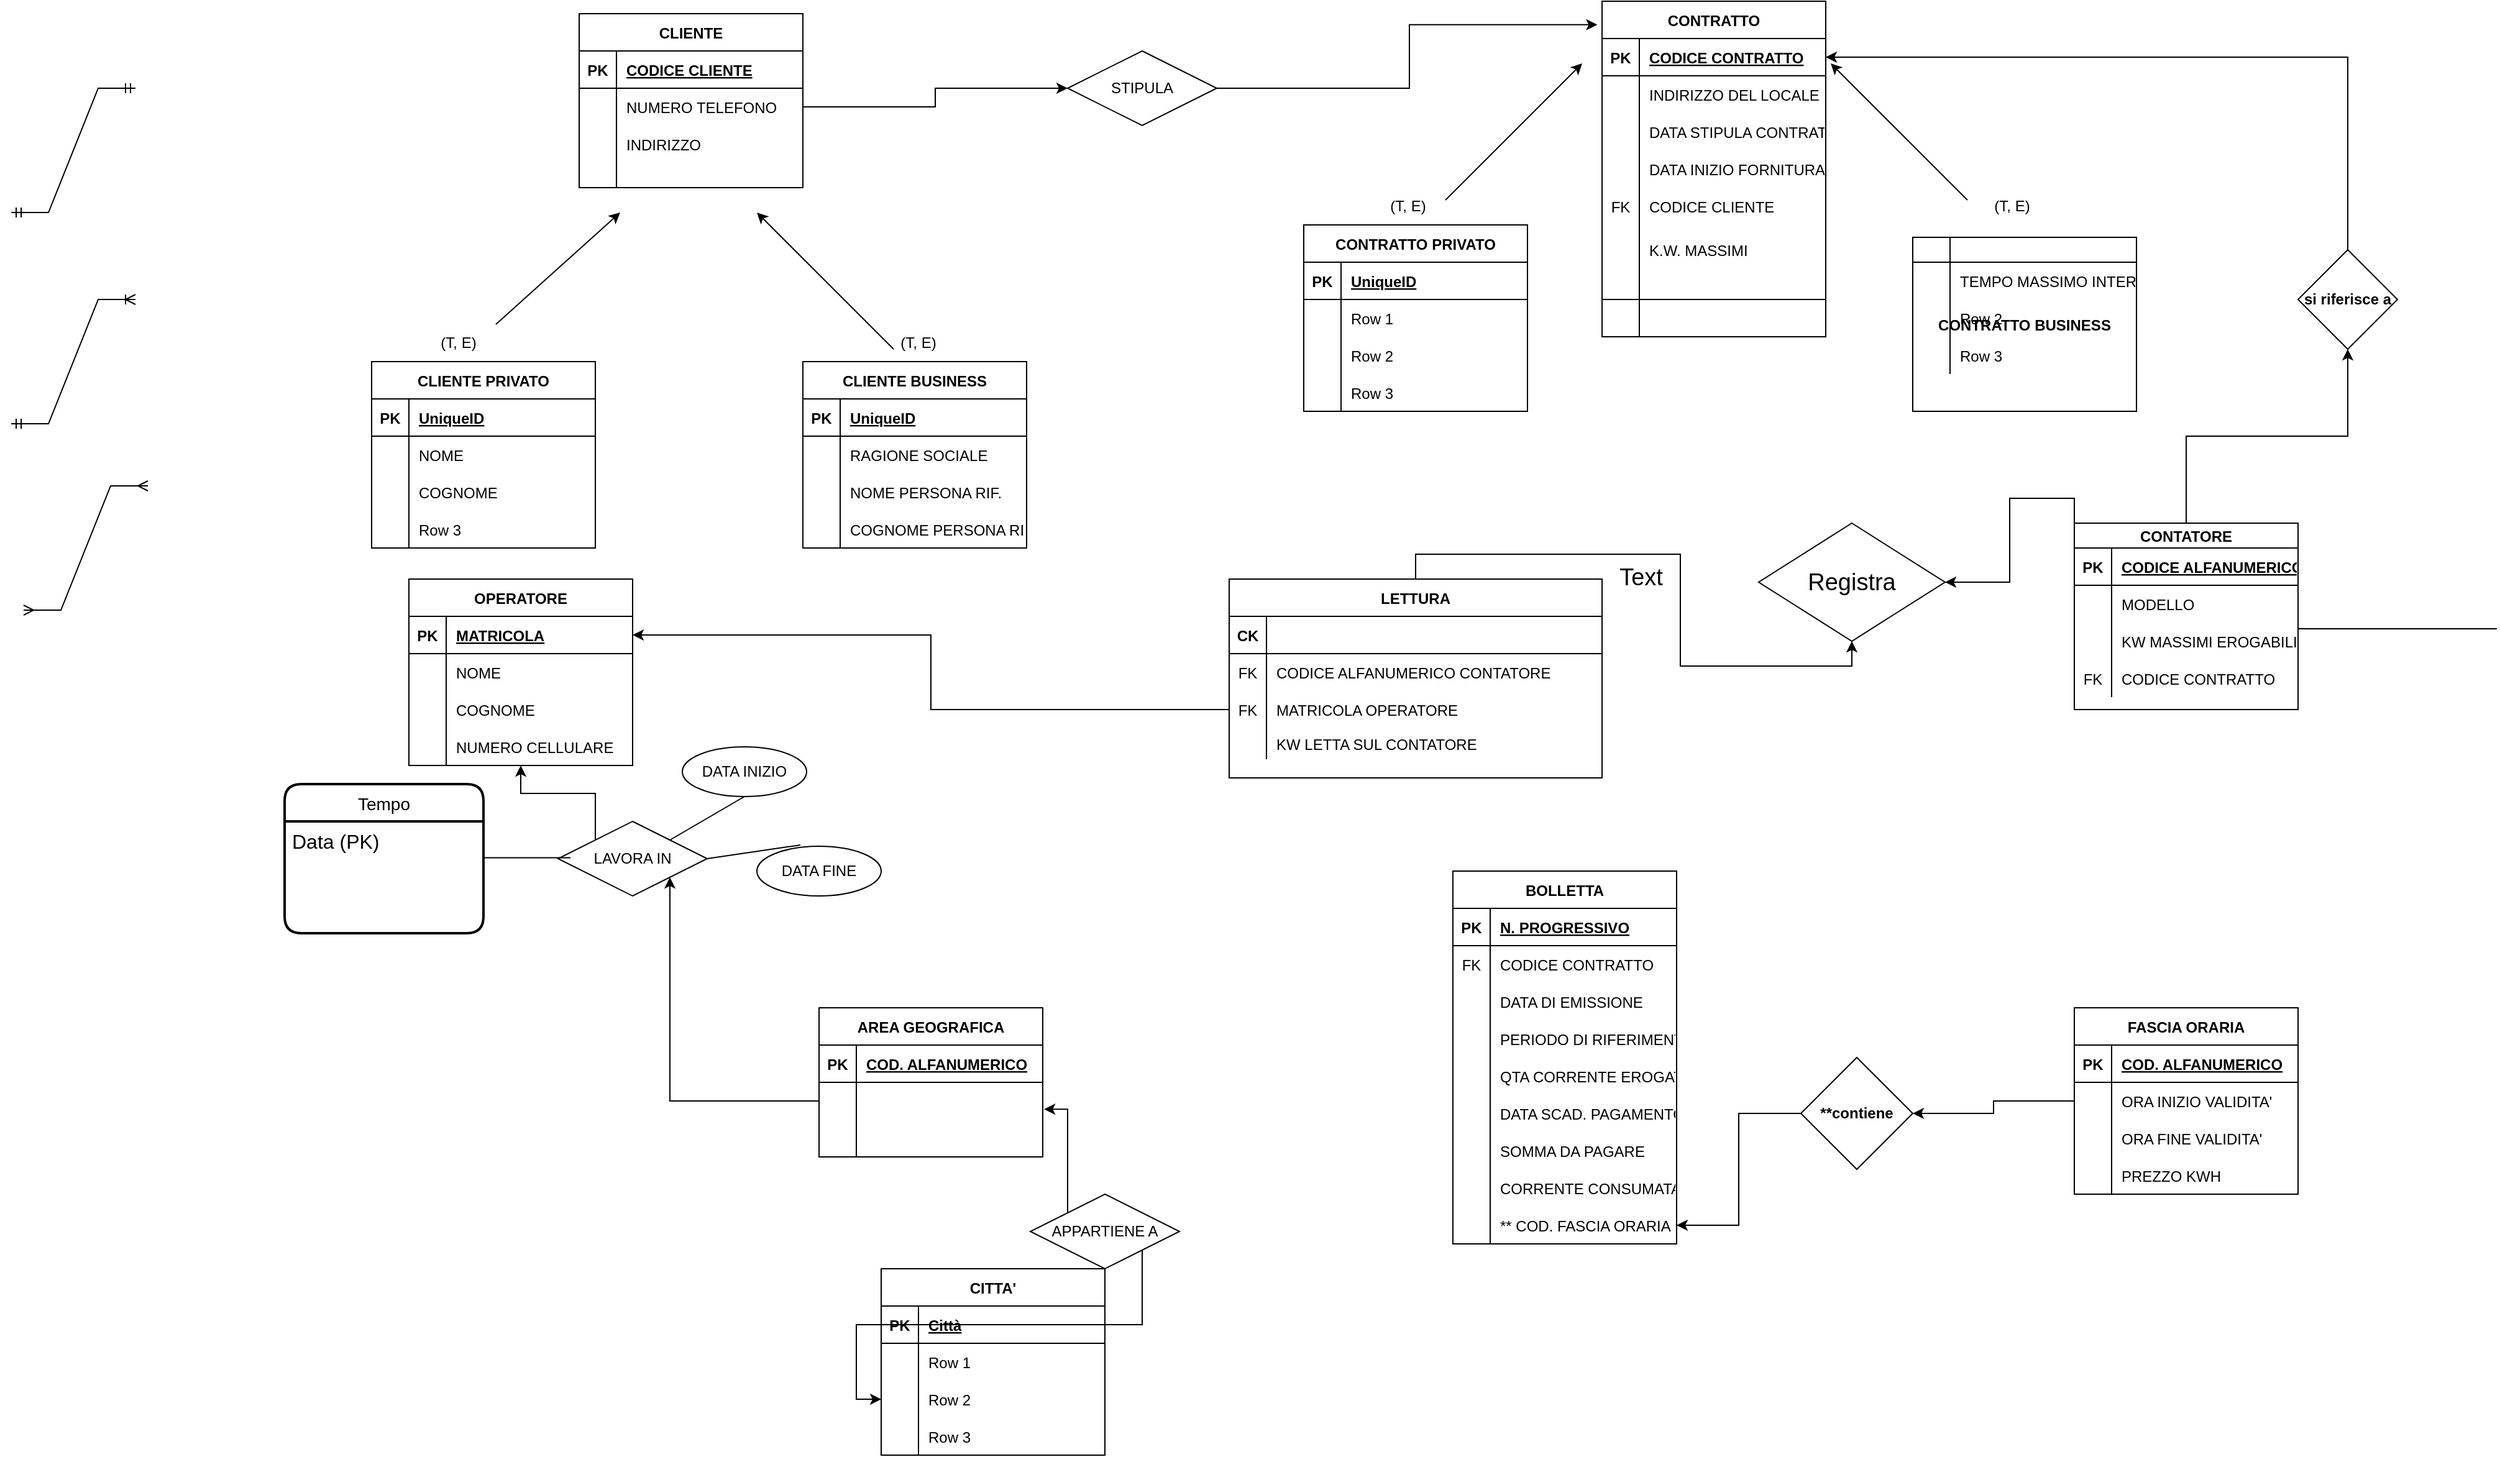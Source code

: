 <mxfile version="20.8.3" type="github">
  <diagram id="OaHjyGjdNP-GCPTDcom8" name="Page-1">
    <mxGraphModel dx="3084" dy="1093" grid="1" gridSize="10" guides="1" tooltips="1" connect="1" arrows="1" fold="1" page="1" pageScale="1" pageWidth="827" pageHeight="1169" math="0" shadow="0">
      <root>
        <mxCell id="0" />
        <mxCell id="1" parent="0" />
        <mxCell id="nD4syaO1w29k3vmpNwM7-14" value="CONTRATTO" style="shape=table;startSize=30;container=1;collapsible=1;childLayout=tableLayout;fixedRows=1;rowLines=0;fontStyle=1;align=center;resizeLast=1;movable=1;resizable=1;rotatable=1;deletable=1;editable=1;connectable=1;" parent="1" vertex="1">
          <mxGeometry x="560" y="80" width="180" height="270" as="geometry">
            <mxRectangle x="1250" y="90" width="110" height="30" as="alternateBounds" />
          </mxGeometry>
        </mxCell>
        <mxCell id="nD4syaO1w29k3vmpNwM7-15" value="" style="shape=tableRow;horizontal=0;startSize=0;swimlaneHead=0;swimlaneBody=0;fillColor=none;collapsible=0;dropTarget=0;points=[[0,0.5],[1,0.5]];portConstraint=eastwest;top=0;left=0;right=0;bottom=1;movable=1;resizable=1;rotatable=1;deletable=1;editable=1;connectable=1;" parent="nD4syaO1w29k3vmpNwM7-14" vertex="1">
          <mxGeometry y="30" width="180" height="30" as="geometry" />
        </mxCell>
        <mxCell id="nD4syaO1w29k3vmpNwM7-16" value="PK" style="shape=partialRectangle;connectable=1;fillColor=none;top=0;left=0;bottom=0;right=0;fontStyle=1;overflow=hidden;movable=1;resizable=1;rotatable=1;deletable=1;editable=1;" parent="nD4syaO1w29k3vmpNwM7-15" vertex="1">
          <mxGeometry width="30" height="30" as="geometry">
            <mxRectangle width="30" height="30" as="alternateBounds" />
          </mxGeometry>
        </mxCell>
        <mxCell id="nD4syaO1w29k3vmpNwM7-17" value="CODICE CONTRATTO" style="shape=partialRectangle;connectable=1;fillColor=none;top=0;left=0;bottom=0;right=0;align=left;spacingLeft=6;fontStyle=5;overflow=hidden;movable=1;resizable=1;rotatable=1;deletable=1;editable=1;" parent="nD4syaO1w29k3vmpNwM7-15" vertex="1">
          <mxGeometry x="30" width="150" height="30" as="geometry">
            <mxRectangle width="150" height="30" as="alternateBounds" />
          </mxGeometry>
        </mxCell>
        <mxCell id="nD4syaO1w29k3vmpNwM7-18" value="" style="shape=tableRow;horizontal=0;startSize=0;swimlaneHead=0;swimlaneBody=0;fillColor=none;collapsible=0;dropTarget=0;points=[[0,0.5],[1,0.5]];portConstraint=eastwest;top=0;left=0;right=0;bottom=0;movable=1;resizable=1;rotatable=1;deletable=1;editable=1;connectable=1;" parent="nD4syaO1w29k3vmpNwM7-14" vertex="1">
          <mxGeometry y="60" width="180" height="30" as="geometry" />
        </mxCell>
        <mxCell id="nD4syaO1w29k3vmpNwM7-19" value="" style="shape=partialRectangle;connectable=1;fillColor=none;top=0;left=0;bottom=0;right=0;editable=1;overflow=hidden;movable=1;resizable=1;rotatable=1;deletable=1;" parent="nD4syaO1w29k3vmpNwM7-18" vertex="1">
          <mxGeometry width="30" height="30" as="geometry">
            <mxRectangle width="30" height="30" as="alternateBounds" />
          </mxGeometry>
        </mxCell>
        <mxCell id="nD4syaO1w29k3vmpNwM7-20" value="INDIRIZZO DEL LOCALE" style="shape=partialRectangle;connectable=1;fillColor=none;top=0;left=0;bottom=0;right=0;align=left;spacingLeft=6;overflow=hidden;movable=1;resizable=1;rotatable=1;deletable=1;editable=1;" parent="nD4syaO1w29k3vmpNwM7-18" vertex="1">
          <mxGeometry x="30" width="150" height="30" as="geometry">
            <mxRectangle width="150" height="30" as="alternateBounds" />
          </mxGeometry>
        </mxCell>
        <mxCell id="nD4syaO1w29k3vmpNwM7-21" value="" style="shape=tableRow;horizontal=0;startSize=0;swimlaneHead=0;swimlaneBody=0;fillColor=none;collapsible=0;dropTarget=0;points=[[0,0.5],[1,0.5]];portConstraint=eastwest;top=0;left=0;right=0;bottom=0;movable=1;resizable=1;rotatable=1;deletable=1;editable=1;connectable=1;" parent="nD4syaO1w29k3vmpNwM7-14" vertex="1">
          <mxGeometry y="90" width="180" height="30" as="geometry" />
        </mxCell>
        <mxCell id="nD4syaO1w29k3vmpNwM7-22" value="" style="shape=partialRectangle;connectable=1;fillColor=none;top=0;left=0;bottom=0;right=0;editable=1;overflow=hidden;movable=1;resizable=1;rotatable=1;deletable=1;" parent="nD4syaO1w29k3vmpNwM7-21" vertex="1">
          <mxGeometry width="30" height="30" as="geometry">
            <mxRectangle width="30" height="30" as="alternateBounds" />
          </mxGeometry>
        </mxCell>
        <mxCell id="nD4syaO1w29k3vmpNwM7-23" value="DATA STIPULA CONTRATTO" style="shape=partialRectangle;connectable=1;fillColor=none;top=0;left=0;bottom=0;right=0;align=left;spacingLeft=6;overflow=hidden;movable=1;resizable=1;rotatable=1;deletable=1;editable=1;" parent="nD4syaO1w29k3vmpNwM7-21" vertex="1">
          <mxGeometry x="30" width="150" height="30" as="geometry">
            <mxRectangle width="150" height="30" as="alternateBounds" />
          </mxGeometry>
        </mxCell>
        <mxCell id="nD4syaO1w29k3vmpNwM7-24" value="" style="shape=tableRow;horizontal=0;startSize=0;swimlaneHead=0;swimlaneBody=0;fillColor=none;collapsible=0;dropTarget=0;points=[[0,0.5],[1,0.5]];portConstraint=eastwest;top=0;left=0;right=0;bottom=0;movable=1;resizable=1;rotatable=1;deletable=1;editable=1;connectable=1;" parent="nD4syaO1w29k3vmpNwM7-14" vertex="1">
          <mxGeometry y="120" width="180" height="30" as="geometry" />
        </mxCell>
        <mxCell id="nD4syaO1w29k3vmpNwM7-25" value="" style="shape=partialRectangle;connectable=1;fillColor=none;top=0;left=0;bottom=0;right=0;editable=1;overflow=hidden;movable=1;resizable=1;rotatable=1;deletable=1;" parent="nD4syaO1w29k3vmpNwM7-24" vertex="1">
          <mxGeometry width="30" height="30" as="geometry">
            <mxRectangle width="30" height="30" as="alternateBounds" />
          </mxGeometry>
        </mxCell>
        <mxCell id="nD4syaO1w29k3vmpNwM7-26" value="DATA INIZIO FORNITURA" style="shape=partialRectangle;connectable=1;fillColor=none;top=0;left=0;bottom=0;right=0;align=left;spacingLeft=6;overflow=hidden;movable=1;resizable=1;rotatable=1;deletable=1;editable=1;" parent="nD4syaO1w29k3vmpNwM7-24" vertex="1">
          <mxGeometry x="30" width="150" height="30" as="geometry">
            <mxRectangle width="150" height="30" as="alternateBounds" />
          </mxGeometry>
        </mxCell>
        <mxCell id="nD4syaO1w29k3vmpNwM7-161" value="" style="shape=tableRow;horizontal=0;startSize=0;swimlaneHead=0;swimlaneBody=0;fillColor=none;collapsible=0;dropTarget=0;points=[[0,0.5],[1,0.5]];portConstraint=eastwest;top=0;left=0;right=0;bottom=0;movable=1;resizable=1;rotatable=1;deletable=1;editable=1;connectable=1;" parent="nD4syaO1w29k3vmpNwM7-14" vertex="1">
          <mxGeometry y="150" width="180" height="30" as="geometry" />
        </mxCell>
        <mxCell id="nD4syaO1w29k3vmpNwM7-162" value="FK" style="shape=partialRectangle;connectable=1;fillColor=none;top=0;left=0;bottom=0;right=0;editable=1;overflow=hidden;movable=1;resizable=1;rotatable=1;deletable=1;" parent="nD4syaO1w29k3vmpNwM7-161" vertex="1">
          <mxGeometry width="30" height="30" as="geometry">
            <mxRectangle width="30" height="30" as="alternateBounds" />
          </mxGeometry>
        </mxCell>
        <mxCell id="nD4syaO1w29k3vmpNwM7-163" value="CODICE CLIENTE" style="shape=partialRectangle;connectable=1;fillColor=none;top=0;left=0;bottom=0;right=0;align=left;spacingLeft=6;overflow=hidden;movable=1;resizable=1;rotatable=1;deletable=1;editable=1;" parent="nD4syaO1w29k3vmpNwM7-161" vertex="1">
          <mxGeometry x="30" width="150" height="30" as="geometry">
            <mxRectangle width="150" height="30" as="alternateBounds" />
          </mxGeometry>
        </mxCell>
        <mxCell id="nD4syaO1w29k3vmpNwM7-164" value="" style="shape=tableRow;horizontal=0;startSize=0;swimlaneHead=0;swimlaneBody=0;fillColor=none;collapsible=0;dropTarget=0;points=[[0,0.5],[1,0.5]];portConstraint=eastwest;top=0;left=0;right=0;bottom=0;movable=1;resizable=1;rotatable=1;deletable=1;editable=1;connectable=1;" parent="nD4syaO1w29k3vmpNwM7-14" vertex="1">
          <mxGeometry y="180" width="180" height="40" as="geometry" />
        </mxCell>
        <mxCell id="nD4syaO1w29k3vmpNwM7-165" value="" style="shape=partialRectangle;connectable=1;fillColor=none;top=0;left=0;bottom=0;right=0;editable=1;overflow=hidden;movable=1;resizable=1;rotatable=1;deletable=1;" parent="nD4syaO1w29k3vmpNwM7-164" vertex="1">
          <mxGeometry width="30" height="40" as="geometry">
            <mxRectangle width="30" height="40" as="alternateBounds" />
          </mxGeometry>
        </mxCell>
        <mxCell id="nD4syaO1w29k3vmpNwM7-166" value="K.W. MASSIMI" style="shape=partialRectangle;connectable=1;fillColor=none;top=0;left=0;bottom=0;right=0;align=left;spacingLeft=6;overflow=hidden;movable=1;resizable=1;rotatable=1;deletable=1;editable=1;" parent="nD4syaO1w29k3vmpNwM7-164" vertex="1">
          <mxGeometry x="30" width="150" height="40" as="geometry">
            <mxRectangle width="150" height="40" as="alternateBounds" />
          </mxGeometry>
        </mxCell>
        <mxCell id="nD4syaO1w29k3vmpNwM7-158" value="" style="shape=tableRow;horizontal=0;startSize=0;swimlaneHead=0;swimlaneBody=0;fillColor=none;collapsible=0;dropTarget=0;points=[[0,0.5],[1,0.5]];portConstraint=eastwest;top=0;left=0;right=0;bottom=1;movable=1;resizable=1;rotatable=1;deletable=1;editable=1;connectable=1;" parent="nD4syaO1w29k3vmpNwM7-14" vertex="1">
          <mxGeometry y="220" width="180" height="20" as="geometry" />
        </mxCell>
        <mxCell id="nD4syaO1w29k3vmpNwM7-159" value="" style="shape=partialRectangle;connectable=1;fillColor=none;top=0;left=0;bottom=0;right=0;fontStyle=1;overflow=hidden;movable=1;resizable=1;rotatable=1;deletable=1;editable=1;" parent="nD4syaO1w29k3vmpNwM7-158" vertex="1">
          <mxGeometry width="30" height="20" as="geometry">
            <mxRectangle width="30" height="20" as="alternateBounds" />
          </mxGeometry>
        </mxCell>
        <mxCell id="nD4syaO1w29k3vmpNwM7-160" value="" style="shape=partialRectangle;connectable=1;fillColor=none;top=0;left=0;bottom=0;right=0;align=left;spacingLeft=6;fontStyle=5;overflow=hidden;movable=1;resizable=1;rotatable=1;deletable=1;editable=1;" parent="nD4syaO1w29k3vmpNwM7-158" vertex="1">
          <mxGeometry x="30" width="150" height="20" as="geometry">
            <mxRectangle width="150" height="20" as="alternateBounds" />
          </mxGeometry>
        </mxCell>
        <mxCell id="nD4syaO1w29k3vmpNwM7-167" value="" style="shape=tableRow;horizontal=0;startSize=0;swimlaneHead=0;swimlaneBody=0;fillColor=none;collapsible=0;dropTarget=0;points=[[0,0.5],[1,0.5]];portConstraint=eastwest;top=0;left=0;right=0;bottom=0;movable=1;resizable=1;rotatable=1;deletable=1;editable=1;connectable=1;" parent="nD4syaO1w29k3vmpNwM7-14" vertex="1">
          <mxGeometry y="240" width="180" height="30" as="geometry" />
        </mxCell>
        <mxCell id="nD4syaO1w29k3vmpNwM7-168" value="" style="shape=partialRectangle;connectable=1;fillColor=none;top=0;left=0;bottom=0;right=0;editable=1;overflow=hidden;movable=1;resizable=1;rotatable=1;deletable=1;" parent="nD4syaO1w29k3vmpNwM7-167" vertex="1">
          <mxGeometry width="30" height="30" as="geometry">
            <mxRectangle width="30" height="30" as="alternateBounds" />
          </mxGeometry>
        </mxCell>
        <mxCell id="nD4syaO1w29k3vmpNwM7-169" value="" style="shape=partialRectangle;connectable=1;fillColor=none;top=0;left=0;bottom=0;right=0;align=left;spacingLeft=6;overflow=hidden;movable=1;resizable=1;rotatable=1;deletable=1;editable=1;" parent="nD4syaO1w29k3vmpNwM7-167" vertex="1">
          <mxGeometry x="30" width="150" height="30" as="geometry">
            <mxRectangle width="150" height="30" as="alternateBounds" />
          </mxGeometry>
        </mxCell>
        <mxCell id="nD4syaO1w29k3vmpNwM7-27" value="OPERATORE" style="shape=table;startSize=30;container=1;collapsible=1;childLayout=tableLayout;fixedRows=1;rowLines=0;fontStyle=1;align=center;resizeLast=1;" parent="1" vertex="1">
          <mxGeometry x="-400" y="545" width="180" height="150" as="geometry">
            <mxRectangle x="140" y="400" width="110" height="30" as="alternateBounds" />
          </mxGeometry>
        </mxCell>
        <mxCell id="nD4syaO1w29k3vmpNwM7-28" value="" style="shape=tableRow;horizontal=0;startSize=0;swimlaneHead=0;swimlaneBody=0;fillColor=none;collapsible=0;dropTarget=0;points=[[0,0.5],[1,0.5]];portConstraint=eastwest;top=0;left=0;right=0;bottom=1;" parent="nD4syaO1w29k3vmpNwM7-27" vertex="1">
          <mxGeometry y="30" width="180" height="30" as="geometry" />
        </mxCell>
        <mxCell id="nD4syaO1w29k3vmpNwM7-29" value="PK" style="shape=partialRectangle;connectable=0;fillColor=none;top=0;left=0;bottom=0;right=0;fontStyle=1;overflow=hidden;" parent="nD4syaO1w29k3vmpNwM7-28" vertex="1">
          <mxGeometry width="30" height="30" as="geometry">
            <mxRectangle width="30" height="30" as="alternateBounds" />
          </mxGeometry>
        </mxCell>
        <mxCell id="nD4syaO1w29k3vmpNwM7-30" value="MATRICOLA" style="shape=partialRectangle;connectable=0;fillColor=none;top=0;left=0;bottom=0;right=0;align=left;spacingLeft=6;fontStyle=5;overflow=hidden;" parent="nD4syaO1w29k3vmpNwM7-28" vertex="1">
          <mxGeometry x="30" width="150" height="30" as="geometry">
            <mxRectangle width="150" height="30" as="alternateBounds" />
          </mxGeometry>
        </mxCell>
        <mxCell id="nD4syaO1w29k3vmpNwM7-31" value="" style="shape=tableRow;horizontal=0;startSize=0;swimlaneHead=0;swimlaneBody=0;fillColor=none;collapsible=0;dropTarget=0;points=[[0,0.5],[1,0.5]];portConstraint=eastwest;top=0;left=0;right=0;bottom=0;" parent="nD4syaO1w29k3vmpNwM7-27" vertex="1">
          <mxGeometry y="60" width="180" height="30" as="geometry" />
        </mxCell>
        <mxCell id="nD4syaO1w29k3vmpNwM7-32" value="" style="shape=partialRectangle;connectable=0;fillColor=none;top=0;left=0;bottom=0;right=0;editable=1;overflow=hidden;" parent="nD4syaO1w29k3vmpNwM7-31" vertex="1">
          <mxGeometry width="30" height="30" as="geometry">
            <mxRectangle width="30" height="30" as="alternateBounds" />
          </mxGeometry>
        </mxCell>
        <mxCell id="nD4syaO1w29k3vmpNwM7-33" value="NOME" style="shape=partialRectangle;connectable=0;fillColor=none;top=0;left=0;bottom=0;right=0;align=left;spacingLeft=6;overflow=hidden;" parent="nD4syaO1w29k3vmpNwM7-31" vertex="1">
          <mxGeometry x="30" width="150" height="30" as="geometry">
            <mxRectangle width="150" height="30" as="alternateBounds" />
          </mxGeometry>
        </mxCell>
        <mxCell id="nD4syaO1w29k3vmpNwM7-34" value="" style="shape=tableRow;horizontal=0;startSize=0;swimlaneHead=0;swimlaneBody=0;fillColor=none;collapsible=0;dropTarget=0;points=[[0,0.5],[1,0.5]];portConstraint=eastwest;top=0;left=0;right=0;bottom=0;" parent="nD4syaO1w29k3vmpNwM7-27" vertex="1">
          <mxGeometry y="90" width="180" height="30" as="geometry" />
        </mxCell>
        <mxCell id="nD4syaO1w29k3vmpNwM7-35" value="" style="shape=partialRectangle;connectable=0;fillColor=none;top=0;left=0;bottom=0;right=0;editable=1;overflow=hidden;" parent="nD4syaO1w29k3vmpNwM7-34" vertex="1">
          <mxGeometry width="30" height="30" as="geometry">
            <mxRectangle width="30" height="30" as="alternateBounds" />
          </mxGeometry>
        </mxCell>
        <mxCell id="nD4syaO1w29k3vmpNwM7-36" value="COGNOME" style="shape=partialRectangle;connectable=0;fillColor=none;top=0;left=0;bottom=0;right=0;align=left;spacingLeft=6;overflow=hidden;" parent="nD4syaO1w29k3vmpNwM7-34" vertex="1">
          <mxGeometry x="30" width="150" height="30" as="geometry">
            <mxRectangle width="150" height="30" as="alternateBounds" />
          </mxGeometry>
        </mxCell>
        <mxCell id="nD4syaO1w29k3vmpNwM7-37" value="" style="shape=tableRow;horizontal=0;startSize=0;swimlaneHead=0;swimlaneBody=0;fillColor=none;collapsible=0;dropTarget=0;points=[[0,0.5],[1,0.5]];portConstraint=eastwest;top=0;left=0;right=0;bottom=0;" parent="nD4syaO1w29k3vmpNwM7-27" vertex="1">
          <mxGeometry y="120" width="180" height="30" as="geometry" />
        </mxCell>
        <mxCell id="nD4syaO1w29k3vmpNwM7-38" value="" style="shape=partialRectangle;connectable=0;fillColor=none;top=0;left=0;bottom=0;right=0;editable=1;overflow=hidden;" parent="nD4syaO1w29k3vmpNwM7-37" vertex="1">
          <mxGeometry width="30" height="30" as="geometry">
            <mxRectangle width="30" height="30" as="alternateBounds" />
          </mxGeometry>
        </mxCell>
        <mxCell id="nD4syaO1w29k3vmpNwM7-39" value="NUMERO CELLULARE" style="shape=partialRectangle;connectable=0;fillColor=none;top=0;left=0;bottom=0;right=0;align=left;spacingLeft=6;overflow=hidden;" parent="nD4syaO1w29k3vmpNwM7-37" vertex="1">
          <mxGeometry x="30" width="150" height="30" as="geometry">
            <mxRectangle width="150" height="30" as="alternateBounds" />
          </mxGeometry>
        </mxCell>
        <mxCell id="7G08isXgEMkV2wekbxgx-2" value="" style="edgeStyle=orthogonalEdgeStyle;rounded=0;orthogonalLoop=1;jettySize=auto;html=1;" edge="1" parent="1" source="nD4syaO1w29k3vmpNwM7-40" target="7G08isXgEMkV2wekbxgx-1">
          <mxGeometry relative="1" as="geometry" />
        </mxCell>
        <mxCell id="7G08isXgEMkV2wekbxgx-19" style="edgeStyle=orthogonalEdgeStyle;rounded=0;orthogonalLoop=1;jettySize=auto;html=1;exitX=0;exitY=0;exitDx=0;exitDy=0;entryX=1;entryY=0.5;entryDx=0;entryDy=0;" edge="1" parent="1" source="nD4syaO1w29k3vmpNwM7-40" target="pd-oHHgaTtue2NlZjyYk-1">
          <mxGeometry relative="1" as="geometry" />
        </mxCell>
        <mxCell id="nD4syaO1w29k3vmpNwM7-40" value="CONTATORE" style="shape=table;startSize=20;container=1;collapsible=1;childLayout=tableLayout;fixedRows=1;rowLines=0;fontStyle=1;align=center;resizeLast=1;" parent="1" vertex="1">
          <mxGeometry x="940" y="500" width="180" height="150" as="geometry">
            <mxRectangle x="987" y="455" width="110" height="30" as="alternateBounds" />
          </mxGeometry>
        </mxCell>
        <mxCell id="nD4syaO1w29k3vmpNwM7-41" value="" style="shape=tableRow;horizontal=0;startSize=0;swimlaneHead=0;swimlaneBody=0;fillColor=none;collapsible=0;dropTarget=0;points=[[0,0.5],[1,0.5]];portConstraint=eastwest;top=0;left=0;right=0;bottom=1;" parent="nD4syaO1w29k3vmpNwM7-40" vertex="1">
          <mxGeometry y="20" width="180" height="30" as="geometry" />
        </mxCell>
        <mxCell id="nD4syaO1w29k3vmpNwM7-42" value="PK" style="shape=partialRectangle;connectable=0;fillColor=none;top=0;left=0;bottom=0;right=0;fontStyle=1;overflow=hidden;" parent="nD4syaO1w29k3vmpNwM7-41" vertex="1">
          <mxGeometry width="30" height="30" as="geometry">
            <mxRectangle width="30" height="30" as="alternateBounds" />
          </mxGeometry>
        </mxCell>
        <mxCell id="nD4syaO1w29k3vmpNwM7-43" value="CODICE ALFANUMERICO" style="shape=partialRectangle;connectable=0;fillColor=none;top=0;left=0;bottom=0;right=0;align=left;spacingLeft=6;fontStyle=5;overflow=hidden;" parent="nD4syaO1w29k3vmpNwM7-41" vertex="1">
          <mxGeometry x="30" width="150" height="30" as="geometry">
            <mxRectangle width="150" height="30" as="alternateBounds" />
          </mxGeometry>
        </mxCell>
        <mxCell id="nD4syaO1w29k3vmpNwM7-44" value="" style="shape=tableRow;horizontal=0;startSize=0;swimlaneHead=0;swimlaneBody=0;fillColor=none;collapsible=0;dropTarget=0;points=[[0,0.5],[1,0.5]];portConstraint=eastwest;top=0;left=0;right=0;bottom=0;" parent="nD4syaO1w29k3vmpNwM7-40" vertex="1">
          <mxGeometry y="50" width="180" height="30" as="geometry" />
        </mxCell>
        <mxCell id="nD4syaO1w29k3vmpNwM7-45" value="" style="shape=partialRectangle;connectable=0;fillColor=none;top=0;left=0;bottom=0;right=0;editable=1;overflow=hidden;" parent="nD4syaO1w29k3vmpNwM7-44" vertex="1">
          <mxGeometry width="30" height="30" as="geometry">
            <mxRectangle width="30" height="30" as="alternateBounds" />
          </mxGeometry>
        </mxCell>
        <mxCell id="nD4syaO1w29k3vmpNwM7-46" value="MODELLO" style="shape=partialRectangle;connectable=0;fillColor=none;top=0;left=0;bottom=0;right=0;align=left;spacingLeft=6;overflow=hidden;" parent="nD4syaO1w29k3vmpNwM7-44" vertex="1">
          <mxGeometry x="30" width="150" height="30" as="geometry">
            <mxRectangle width="150" height="30" as="alternateBounds" />
          </mxGeometry>
        </mxCell>
        <mxCell id="nD4syaO1w29k3vmpNwM7-47" value="" style="shape=tableRow;horizontal=0;startSize=0;swimlaneHead=0;swimlaneBody=0;fillColor=none;collapsible=0;dropTarget=0;points=[[0,0.5],[1,0.5]];portConstraint=eastwest;top=0;left=0;right=0;bottom=0;" parent="nD4syaO1w29k3vmpNwM7-40" vertex="1">
          <mxGeometry y="80" width="180" height="30" as="geometry" />
        </mxCell>
        <mxCell id="nD4syaO1w29k3vmpNwM7-48" value="" style="shape=partialRectangle;connectable=0;fillColor=none;top=0;left=0;bottom=0;right=0;editable=1;overflow=hidden;" parent="nD4syaO1w29k3vmpNwM7-47" vertex="1">
          <mxGeometry width="30" height="30" as="geometry">
            <mxRectangle width="30" height="30" as="alternateBounds" />
          </mxGeometry>
        </mxCell>
        <mxCell id="nD4syaO1w29k3vmpNwM7-49" value="KW MASSIMI EROGABILI" style="shape=partialRectangle;connectable=0;fillColor=none;top=0;left=0;bottom=0;right=0;align=left;spacingLeft=6;overflow=hidden;" parent="nD4syaO1w29k3vmpNwM7-47" vertex="1">
          <mxGeometry x="30" width="150" height="30" as="geometry">
            <mxRectangle width="150" height="30" as="alternateBounds" />
          </mxGeometry>
        </mxCell>
        <mxCell id="nD4syaO1w29k3vmpNwM7-50" value="" style="shape=tableRow;horizontal=0;startSize=0;swimlaneHead=0;swimlaneBody=0;fillColor=none;collapsible=0;dropTarget=0;points=[[0,0.5],[1,0.5]];portConstraint=eastwest;top=0;left=0;right=0;bottom=0;" parent="nD4syaO1w29k3vmpNwM7-40" vertex="1">
          <mxGeometry y="110" width="180" height="30" as="geometry" />
        </mxCell>
        <mxCell id="nD4syaO1w29k3vmpNwM7-51" value="FK" style="shape=partialRectangle;connectable=0;fillColor=none;top=0;left=0;bottom=0;right=0;editable=1;overflow=hidden;" parent="nD4syaO1w29k3vmpNwM7-50" vertex="1">
          <mxGeometry width="30" height="30" as="geometry">
            <mxRectangle width="30" height="30" as="alternateBounds" />
          </mxGeometry>
        </mxCell>
        <mxCell id="nD4syaO1w29k3vmpNwM7-52" value="CODICE CONTRATTO" style="shape=partialRectangle;connectable=0;fillColor=none;top=0;left=0;bottom=0;right=0;align=left;spacingLeft=6;overflow=hidden;" parent="nD4syaO1w29k3vmpNwM7-50" vertex="1">
          <mxGeometry x="30" width="150" height="30" as="geometry">
            <mxRectangle width="150" height="30" as="alternateBounds" />
          </mxGeometry>
        </mxCell>
        <mxCell id="nD4syaO1w29k3vmpNwM7-53" value="BOLLETTA" style="shape=table;startSize=30;container=1;collapsible=1;childLayout=tableLayout;fixedRows=1;rowLines=0;fontStyle=1;align=center;resizeLast=1;" parent="1" vertex="1">
          <mxGeometry x="440" y="780" width="180" height="300" as="geometry">
            <mxRectangle x="300" y="610" width="100" height="30" as="alternateBounds" />
          </mxGeometry>
        </mxCell>
        <mxCell id="nD4syaO1w29k3vmpNwM7-54" value="" style="shape=tableRow;horizontal=0;startSize=0;swimlaneHead=0;swimlaneBody=0;fillColor=none;collapsible=0;dropTarget=0;points=[[0,0.5],[1,0.5]];portConstraint=eastwest;top=0;left=0;right=0;bottom=1;" parent="nD4syaO1w29k3vmpNwM7-53" vertex="1">
          <mxGeometry y="30" width="180" height="30" as="geometry" />
        </mxCell>
        <mxCell id="nD4syaO1w29k3vmpNwM7-55" value="PK" style="shape=partialRectangle;connectable=0;fillColor=none;top=0;left=0;bottom=0;right=0;fontStyle=1;overflow=hidden;" parent="nD4syaO1w29k3vmpNwM7-54" vertex="1">
          <mxGeometry width="30" height="30" as="geometry">
            <mxRectangle width="30" height="30" as="alternateBounds" />
          </mxGeometry>
        </mxCell>
        <mxCell id="nD4syaO1w29k3vmpNwM7-56" value="N. PROGRESSIVO" style="shape=partialRectangle;connectable=0;fillColor=none;top=0;left=0;bottom=0;right=0;align=left;spacingLeft=6;fontStyle=5;overflow=hidden;" parent="nD4syaO1w29k3vmpNwM7-54" vertex="1">
          <mxGeometry x="30" width="150" height="30" as="geometry">
            <mxRectangle width="150" height="30" as="alternateBounds" />
          </mxGeometry>
        </mxCell>
        <mxCell id="nD4syaO1w29k3vmpNwM7-57" value="" style="shape=tableRow;horizontal=0;startSize=0;swimlaneHead=0;swimlaneBody=0;fillColor=none;collapsible=0;dropTarget=0;points=[[0,0.5],[1,0.5]];portConstraint=eastwest;top=0;left=0;right=0;bottom=0;" parent="nD4syaO1w29k3vmpNwM7-53" vertex="1">
          <mxGeometry y="60" width="180" height="30" as="geometry" />
        </mxCell>
        <mxCell id="nD4syaO1w29k3vmpNwM7-58" value="FK" style="shape=partialRectangle;connectable=0;fillColor=none;top=0;left=0;bottom=0;right=0;editable=1;overflow=hidden;" parent="nD4syaO1w29k3vmpNwM7-57" vertex="1">
          <mxGeometry width="30" height="30" as="geometry">
            <mxRectangle width="30" height="30" as="alternateBounds" />
          </mxGeometry>
        </mxCell>
        <mxCell id="nD4syaO1w29k3vmpNwM7-59" value="CODICE CONTRATTO" style="shape=partialRectangle;connectable=0;fillColor=none;top=0;left=0;bottom=0;right=0;align=left;spacingLeft=6;overflow=hidden;" parent="nD4syaO1w29k3vmpNwM7-57" vertex="1">
          <mxGeometry x="30" width="150" height="30" as="geometry">
            <mxRectangle width="150" height="30" as="alternateBounds" />
          </mxGeometry>
        </mxCell>
        <mxCell id="nD4syaO1w29k3vmpNwM7-60" value="" style="shape=tableRow;horizontal=0;startSize=0;swimlaneHead=0;swimlaneBody=0;fillColor=none;collapsible=0;dropTarget=0;points=[[0,0.5],[1,0.5]];portConstraint=eastwest;top=0;left=0;right=0;bottom=0;" parent="nD4syaO1w29k3vmpNwM7-53" vertex="1">
          <mxGeometry y="90" width="180" height="30" as="geometry" />
        </mxCell>
        <mxCell id="nD4syaO1w29k3vmpNwM7-61" value="" style="shape=partialRectangle;connectable=0;fillColor=none;top=0;left=0;bottom=0;right=0;editable=1;overflow=hidden;" parent="nD4syaO1w29k3vmpNwM7-60" vertex="1">
          <mxGeometry width="30" height="30" as="geometry">
            <mxRectangle width="30" height="30" as="alternateBounds" />
          </mxGeometry>
        </mxCell>
        <mxCell id="nD4syaO1w29k3vmpNwM7-62" value="DATA DI EMISSIONE" style="shape=partialRectangle;connectable=0;fillColor=none;top=0;left=0;bottom=0;right=0;align=left;spacingLeft=6;overflow=hidden;" parent="nD4syaO1w29k3vmpNwM7-60" vertex="1">
          <mxGeometry x="30" width="150" height="30" as="geometry">
            <mxRectangle width="150" height="30" as="alternateBounds" />
          </mxGeometry>
        </mxCell>
        <mxCell id="nD4syaO1w29k3vmpNwM7-63" value="" style="shape=tableRow;horizontal=0;startSize=0;swimlaneHead=0;swimlaneBody=0;fillColor=none;collapsible=0;dropTarget=0;points=[[0,0.5],[1,0.5]];portConstraint=eastwest;top=0;left=0;right=0;bottom=0;" parent="nD4syaO1w29k3vmpNwM7-53" vertex="1">
          <mxGeometry y="120" width="180" height="30" as="geometry" />
        </mxCell>
        <mxCell id="nD4syaO1w29k3vmpNwM7-64" value="" style="shape=partialRectangle;connectable=0;fillColor=none;top=0;left=0;bottom=0;right=0;editable=1;overflow=hidden;" parent="nD4syaO1w29k3vmpNwM7-63" vertex="1">
          <mxGeometry width="30" height="30" as="geometry">
            <mxRectangle width="30" height="30" as="alternateBounds" />
          </mxGeometry>
        </mxCell>
        <mxCell id="nD4syaO1w29k3vmpNwM7-65" value="PERIODO DI RIFERIMENTO" style="shape=partialRectangle;connectable=0;fillColor=none;top=0;left=0;bottom=0;right=0;align=left;spacingLeft=6;overflow=hidden;" parent="nD4syaO1w29k3vmpNwM7-63" vertex="1">
          <mxGeometry x="30" width="150" height="30" as="geometry">
            <mxRectangle width="150" height="30" as="alternateBounds" />
          </mxGeometry>
        </mxCell>
        <mxCell id="nD4syaO1w29k3vmpNwM7-216" value="" style="shape=tableRow;horizontal=0;startSize=0;swimlaneHead=0;swimlaneBody=0;fillColor=none;collapsible=0;dropTarget=0;points=[[0,0.5],[1,0.5]];portConstraint=eastwest;top=0;left=0;right=0;bottom=0;" parent="nD4syaO1w29k3vmpNwM7-53" vertex="1">
          <mxGeometry y="150" width="180" height="30" as="geometry" />
        </mxCell>
        <mxCell id="nD4syaO1w29k3vmpNwM7-217" value="" style="shape=partialRectangle;connectable=0;fillColor=none;top=0;left=0;bottom=0;right=0;editable=1;overflow=hidden;" parent="nD4syaO1w29k3vmpNwM7-216" vertex="1">
          <mxGeometry width="30" height="30" as="geometry">
            <mxRectangle width="30" height="30" as="alternateBounds" />
          </mxGeometry>
        </mxCell>
        <mxCell id="nD4syaO1w29k3vmpNwM7-218" value="QTA CORRENTE EROGATA" style="shape=partialRectangle;connectable=0;fillColor=none;top=0;left=0;bottom=0;right=0;align=left;spacingLeft=6;overflow=hidden;" parent="nD4syaO1w29k3vmpNwM7-216" vertex="1">
          <mxGeometry x="30" width="150" height="30" as="geometry">
            <mxRectangle width="150" height="30" as="alternateBounds" />
          </mxGeometry>
        </mxCell>
        <mxCell id="nD4syaO1w29k3vmpNwM7-185" value="" style="shape=tableRow;horizontal=0;startSize=0;swimlaneHead=0;swimlaneBody=0;fillColor=none;collapsible=0;dropTarget=0;points=[[0,0.5],[1,0.5]];portConstraint=eastwest;top=0;left=0;right=0;bottom=0;" parent="nD4syaO1w29k3vmpNwM7-53" vertex="1">
          <mxGeometry y="180" width="180" height="30" as="geometry" />
        </mxCell>
        <mxCell id="nD4syaO1w29k3vmpNwM7-186" value="" style="shape=partialRectangle;connectable=0;fillColor=none;top=0;left=0;bottom=0;right=0;editable=1;overflow=hidden;" parent="nD4syaO1w29k3vmpNwM7-185" vertex="1">
          <mxGeometry width="30" height="30" as="geometry">
            <mxRectangle width="30" height="30" as="alternateBounds" />
          </mxGeometry>
        </mxCell>
        <mxCell id="nD4syaO1w29k3vmpNwM7-187" value="DATA SCAD. PAGAMENTO" style="shape=partialRectangle;connectable=0;fillColor=none;top=0;left=0;bottom=0;right=0;align=left;spacingLeft=6;overflow=hidden;" parent="nD4syaO1w29k3vmpNwM7-185" vertex="1">
          <mxGeometry x="30" width="150" height="30" as="geometry">
            <mxRectangle width="150" height="30" as="alternateBounds" />
          </mxGeometry>
        </mxCell>
        <mxCell id="nD4syaO1w29k3vmpNwM7-188" value="" style="shape=tableRow;horizontal=0;startSize=0;swimlaneHead=0;swimlaneBody=0;fillColor=none;collapsible=0;dropTarget=0;points=[[0,0.5],[1,0.5]];portConstraint=eastwest;top=0;left=0;right=0;bottom=0;" parent="nD4syaO1w29k3vmpNwM7-53" vertex="1">
          <mxGeometry y="210" width="180" height="30" as="geometry" />
        </mxCell>
        <mxCell id="nD4syaO1w29k3vmpNwM7-189" value="" style="shape=partialRectangle;connectable=0;fillColor=none;top=0;left=0;bottom=0;right=0;editable=1;overflow=hidden;" parent="nD4syaO1w29k3vmpNwM7-188" vertex="1">
          <mxGeometry width="30" height="30" as="geometry">
            <mxRectangle width="30" height="30" as="alternateBounds" />
          </mxGeometry>
        </mxCell>
        <mxCell id="nD4syaO1w29k3vmpNwM7-190" value="SOMMA DA PAGARE" style="shape=partialRectangle;connectable=0;fillColor=none;top=0;left=0;bottom=0;right=0;align=left;spacingLeft=6;overflow=hidden;" parent="nD4syaO1w29k3vmpNwM7-188" vertex="1">
          <mxGeometry x="30" width="150" height="30" as="geometry">
            <mxRectangle width="150" height="30" as="alternateBounds" />
          </mxGeometry>
        </mxCell>
        <mxCell id="nD4syaO1w29k3vmpNwM7-191" value="" style="shape=tableRow;horizontal=0;startSize=0;swimlaneHead=0;swimlaneBody=0;fillColor=none;collapsible=0;dropTarget=0;points=[[0,0.5],[1,0.5]];portConstraint=eastwest;top=0;left=0;right=0;bottom=0;" parent="nD4syaO1w29k3vmpNwM7-53" vertex="1">
          <mxGeometry y="240" width="180" height="30" as="geometry" />
        </mxCell>
        <mxCell id="nD4syaO1w29k3vmpNwM7-192" value="" style="shape=partialRectangle;connectable=0;fillColor=none;top=0;left=0;bottom=0;right=0;editable=1;overflow=hidden;" parent="nD4syaO1w29k3vmpNwM7-191" vertex="1">
          <mxGeometry width="30" height="30" as="geometry">
            <mxRectangle width="30" height="30" as="alternateBounds" />
          </mxGeometry>
        </mxCell>
        <mxCell id="nD4syaO1w29k3vmpNwM7-193" value="CORRENTE CONSUMATA" style="shape=partialRectangle;connectable=0;fillColor=none;top=0;left=0;bottom=0;right=0;align=left;spacingLeft=6;overflow=hidden;" parent="nD4syaO1w29k3vmpNwM7-191" vertex="1">
          <mxGeometry x="30" width="150" height="30" as="geometry">
            <mxRectangle width="150" height="30" as="alternateBounds" />
          </mxGeometry>
        </mxCell>
        <mxCell id="nD4syaO1w29k3vmpNwM7-222" value="" style="shape=tableRow;horizontal=0;startSize=0;swimlaneHead=0;swimlaneBody=0;fillColor=none;collapsible=0;dropTarget=0;points=[[0,0.5],[1,0.5]];portConstraint=eastwest;top=0;left=0;right=0;bottom=0;" parent="nD4syaO1w29k3vmpNwM7-53" vertex="1">
          <mxGeometry y="270" width="180" height="30" as="geometry" />
        </mxCell>
        <mxCell id="nD4syaO1w29k3vmpNwM7-223" value="" style="shape=partialRectangle;connectable=0;fillColor=none;top=0;left=0;bottom=0;right=0;editable=1;overflow=hidden;" parent="nD4syaO1w29k3vmpNwM7-222" vertex="1">
          <mxGeometry width="30" height="30" as="geometry">
            <mxRectangle width="30" height="30" as="alternateBounds" />
          </mxGeometry>
        </mxCell>
        <mxCell id="nD4syaO1w29k3vmpNwM7-224" value="** COD. FASCIA ORARIA" style="shape=partialRectangle;connectable=0;fillColor=none;top=0;left=0;bottom=0;right=0;align=left;spacingLeft=6;overflow=hidden;" parent="nD4syaO1w29k3vmpNwM7-222" vertex="1">
          <mxGeometry x="30" width="150" height="30" as="geometry">
            <mxRectangle width="150" height="30" as="alternateBounds" />
          </mxGeometry>
        </mxCell>
        <mxCell id="7G08isXgEMkV2wekbxgx-8" value="" style="edgeStyle=orthogonalEdgeStyle;rounded=0;orthogonalLoop=1;jettySize=auto;html=1;" edge="1" parent="1" source="nD4syaO1w29k3vmpNwM7-66" target="7G08isXgEMkV2wekbxgx-7">
          <mxGeometry relative="1" as="geometry" />
        </mxCell>
        <mxCell id="nD4syaO1w29k3vmpNwM7-66" value="FASCIA ORARIA" style="shape=table;startSize=30;container=1;collapsible=1;childLayout=tableLayout;fixedRows=1;rowLines=0;fontStyle=1;align=center;resizeLast=1;" parent="1" vertex="1">
          <mxGeometry x="940" y="890" width="180" height="150" as="geometry">
            <mxRectangle x="530" y="610" width="130" height="30" as="alternateBounds" />
          </mxGeometry>
        </mxCell>
        <mxCell id="nD4syaO1w29k3vmpNwM7-67" value="" style="shape=tableRow;horizontal=0;startSize=0;swimlaneHead=0;swimlaneBody=0;fillColor=none;collapsible=0;dropTarget=0;points=[[0,0.5],[1,0.5]];portConstraint=eastwest;top=0;left=0;right=0;bottom=1;" parent="nD4syaO1w29k3vmpNwM7-66" vertex="1">
          <mxGeometry y="30" width="180" height="30" as="geometry" />
        </mxCell>
        <mxCell id="nD4syaO1w29k3vmpNwM7-68" value="PK" style="shape=partialRectangle;connectable=0;fillColor=none;top=0;left=0;bottom=0;right=0;fontStyle=1;overflow=hidden;" parent="nD4syaO1w29k3vmpNwM7-67" vertex="1">
          <mxGeometry width="30" height="30" as="geometry">
            <mxRectangle width="30" height="30" as="alternateBounds" />
          </mxGeometry>
        </mxCell>
        <mxCell id="nD4syaO1w29k3vmpNwM7-69" value="COD. ALFANUMERICO" style="shape=partialRectangle;connectable=0;fillColor=none;top=0;left=0;bottom=0;right=0;align=left;spacingLeft=6;fontStyle=5;overflow=hidden;" parent="nD4syaO1w29k3vmpNwM7-67" vertex="1">
          <mxGeometry x="30" width="150" height="30" as="geometry">
            <mxRectangle width="150" height="30" as="alternateBounds" />
          </mxGeometry>
        </mxCell>
        <mxCell id="nD4syaO1w29k3vmpNwM7-70" value="" style="shape=tableRow;horizontal=0;startSize=0;swimlaneHead=0;swimlaneBody=0;fillColor=none;collapsible=0;dropTarget=0;points=[[0,0.5],[1,0.5]];portConstraint=eastwest;top=0;left=0;right=0;bottom=0;" parent="nD4syaO1w29k3vmpNwM7-66" vertex="1">
          <mxGeometry y="60" width="180" height="30" as="geometry" />
        </mxCell>
        <mxCell id="nD4syaO1w29k3vmpNwM7-71" value="" style="shape=partialRectangle;connectable=0;fillColor=none;top=0;left=0;bottom=0;right=0;editable=1;overflow=hidden;" parent="nD4syaO1w29k3vmpNwM7-70" vertex="1">
          <mxGeometry width="30" height="30" as="geometry">
            <mxRectangle width="30" height="30" as="alternateBounds" />
          </mxGeometry>
        </mxCell>
        <mxCell id="nD4syaO1w29k3vmpNwM7-72" value="ORA INIZIO VALIDITA&#39;" style="shape=partialRectangle;connectable=0;fillColor=none;top=0;left=0;bottom=0;right=0;align=left;spacingLeft=6;overflow=hidden;" parent="nD4syaO1w29k3vmpNwM7-70" vertex="1">
          <mxGeometry x="30" width="150" height="30" as="geometry">
            <mxRectangle width="150" height="30" as="alternateBounds" />
          </mxGeometry>
        </mxCell>
        <mxCell id="nD4syaO1w29k3vmpNwM7-73" value="" style="shape=tableRow;horizontal=0;startSize=0;swimlaneHead=0;swimlaneBody=0;fillColor=none;collapsible=0;dropTarget=0;points=[[0,0.5],[1,0.5]];portConstraint=eastwest;top=0;left=0;right=0;bottom=0;" parent="nD4syaO1w29k3vmpNwM7-66" vertex="1">
          <mxGeometry y="90" width="180" height="30" as="geometry" />
        </mxCell>
        <mxCell id="nD4syaO1w29k3vmpNwM7-74" value="" style="shape=partialRectangle;connectable=0;fillColor=none;top=0;left=0;bottom=0;right=0;editable=1;overflow=hidden;" parent="nD4syaO1w29k3vmpNwM7-73" vertex="1">
          <mxGeometry width="30" height="30" as="geometry">
            <mxRectangle width="30" height="30" as="alternateBounds" />
          </mxGeometry>
        </mxCell>
        <mxCell id="nD4syaO1w29k3vmpNwM7-75" value="ORA FINE VALIDITA&#39;" style="shape=partialRectangle;connectable=0;fillColor=none;top=0;left=0;bottom=0;right=0;align=left;spacingLeft=6;overflow=hidden;" parent="nD4syaO1w29k3vmpNwM7-73" vertex="1">
          <mxGeometry x="30" width="150" height="30" as="geometry">
            <mxRectangle width="150" height="30" as="alternateBounds" />
          </mxGeometry>
        </mxCell>
        <mxCell id="nD4syaO1w29k3vmpNwM7-76" value="" style="shape=tableRow;horizontal=0;startSize=0;swimlaneHead=0;swimlaneBody=0;fillColor=none;collapsible=0;dropTarget=0;points=[[0,0.5],[1,0.5]];portConstraint=eastwest;top=0;left=0;right=0;bottom=0;" parent="nD4syaO1w29k3vmpNwM7-66" vertex="1">
          <mxGeometry y="120" width="180" height="30" as="geometry" />
        </mxCell>
        <mxCell id="nD4syaO1w29k3vmpNwM7-77" value="" style="shape=partialRectangle;connectable=0;fillColor=none;top=0;left=0;bottom=0;right=0;editable=1;overflow=hidden;" parent="nD4syaO1w29k3vmpNwM7-76" vertex="1">
          <mxGeometry width="30" height="30" as="geometry">
            <mxRectangle width="30" height="30" as="alternateBounds" />
          </mxGeometry>
        </mxCell>
        <mxCell id="nD4syaO1w29k3vmpNwM7-78" value="PREZZO KWH" style="shape=partialRectangle;connectable=0;fillColor=none;top=0;left=0;bottom=0;right=0;align=left;spacingLeft=6;overflow=hidden;" parent="nD4syaO1w29k3vmpNwM7-76" vertex="1">
          <mxGeometry x="30" width="150" height="30" as="geometry">
            <mxRectangle width="150" height="30" as="alternateBounds" />
          </mxGeometry>
        </mxCell>
        <mxCell id="7G08isXgEMkV2wekbxgx-17" style="edgeStyle=orthogonalEdgeStyle;rounded=0;orthogonalLoop=1;jettySize=auto;html=1;exitX=0.5;exitY=0;exitDx=0;exitDy=0;entryX=0.5;entryY=1;entryDx=0;entryDy=0;" edge="1" parent="1" source="nD4syaO1w29k3vmpNwM7-79" target="pd-oHHgaTtue2NlZjyYk-1">
          <mxGeometry relative="1" as="geometry" />
        </mxCell>
        <mxCell id="nD4syaO1w29k3vmpNwM7-79" value="LETTURA" style="shape=table;startSize=30;container=1;collapsible=1;childLayout=tableLayout;fixedRows=1;rowLines=0;fontStyle=1;align=center;resizeLast=1;" parent="1" vertex="1">
          <mxGeometry x="260" y="545" width="300" height="160" as="geometry">
            <mxRectangle x="590" y="455" width="90" height="30" as="alternateBounds" />
          </mxGeometry>
        </mxCell>
        <mxCell id="nD4syaO1w29k3vmpNwM7-80" value="" style="shape=tableRow;horizontal=0;startSize=0;swimlaneHead=0;swimlaneBody=0;fillColor=none;collapsible=0;dropTarget=0;points=[[0,0.5],[1,0.5]];portConstraint=eastwest;top=0;left=0;right=0;bottom=1;" parent="nD4syaO1w29k3vmpNwM7-79" vertex="1">
          <mxGeometry y="30" width="300" height="30" as="geometry" />
        </mxCell>
        <mxCell id="nD4syaO1w29k3vmpNwM7-81" value="CK" style="shape=partialRectangle;connectable=0;fillColor=none;top=0;left=0;bottom=0;right=0;fontStyle=1;overflow=hidden;" parent="nD4syaO1w29k3vmpNwM7-80" vertex="1">
          <mxGeometry width="30" height="30" as="geometry">
            <mxRectangle width="30" height="30" as="alternateBounds" />
          </mxGeometry>
        </mxCell>
        <mxCell id="nD4syaO1w29k3vmpNwM7-82" value="" style="shape=partialRectangle;connectable=0;fillColor=none;top=0;left=0;bottom=0;right=0;align=left;spacingLeft=6;fontStyle=5;overflow=hidden;" parent="nD4syaO1w29k3vmpNwM7-80" vertex="1">
          <mxGeometry x="30" width="270" height="30" as="geometry">
            <mxRectangle width="270" height="30" as="alternateBounds" />
          </mxGeometry>
        </mxCell>
        <mxCell id="nD4syaO1w29k3vmpNwM7-83" value="" style="shape=tableRow;horizontal=0;startSize=0;swimlaneHead=0;swimlaneBody=0;fillColor=none;collapsible=0;dropTarget=0;points=[[0,0.5],[1,0.5]];portConstraint=eastwest;top=0;left=0;right=0;bottom=0;" parent="nD4syaO1w29k3vmpNwM7-79" vertex="1">
          <mxGeometry y="60" width="300" height="30" as="geometry" />
        </mxCell>
        <mxCell id="nD4syaO1w29k3vmpNwM7-84" value="FK" style="shape=partialRectangle;connectable=0;fillColor=none;top=0;left=0;bottom=0;right=0;editable=1;overflow=hidden;" parent="nD4syaO1w29k3vmpNwM7-83" vertex="1">
          <mxGeometry width="30" height="30" as="geometry">
            <mxRectangle width="30" height="30" as="alternateBounds" />
          </mxGeometry>
        </mxCell>
        <mxCell id="nD4syaO1w29k3vmpNwM7-85" value="CODICE ALFANUMERICO CONTATORE" style="shape=partialRectangle;connectable=0;fillColor=none;top=0;left=0;bottom=0;right=0;align=left;spacingLeft=6;overflow=hidden;" parent="nD4syaO1w29k3vmpNwM7-83" vertex="1">
          <mxGeometry x="30" width="270" height="30" as="geometry">
            <mxRectangle width="270" height="30" as="alternateBounds" />
          </mxGeometry>
        </mxCell>
        <mxCell id="nD4syaO1w29k3vmpNwM7-86" value="" style="shape=tableRow;horizontal=0;startSize=0;swimlaneHead=0;swimlaneBody=0;fillColor=none;collapsible=0;dropTarget=0;points=[[0,0.5],[1,0.5]];portConstraint=eastwest;top=0;left=0;right=0;bottom=0;" parent="nD4syaO1w29k3vmpNwM7-79" vertex="1">
          <mxGeometry y="90" width="300" height="30" as="geometry" />
        </mxCell>
        <mxCell id="nD4syaO1w29k3vmpNwM7-87" value="FK" style="shape=partialRectangle;connectable=0;fillColor=none;top=0;left=0;bottom=0;right=0;editable=1;overflow=hidden;" parent="nD4syaO1w29k3vmpNwM7-86" vertex="1">
          <mxGeometry width="30" height="30" as="geometry">
            <mxRectangle width="30" height="30" as="alternateBounds" />
          </mxGeometry>
        </mxCell>
        <mxCell id="nD4syaO1w29k3vmpNwM7-88" value="MATRICOLA OPERATORE" style="shape=partialRectangle;connectable=0;fillColor=none;top=0;left=0;bottom=0;right=0;align=left;spacingLeft=6;overflow=hidden;" parent="nD4syaO1w29k3vmpNwM7-86" vertex="1">
          <mxGeometry x="30" width="270" height="30" as="geometry">
            <mxRectangle width="270" height="30" as="alternateBounds" />
          </mxGeometry>
        </mxCell>
        <mxCell id="nD4syaO1w29k3vmpNwM7-89" value="" style="shape=tableRow;horizontal=0;startSize=0;swimlaneHead=0;swimlaneBody=0;fillColor=none;collapsible=0;dropTarget=0;points=[[0,0.5],[1,0.5]];portConstraint=eastwest;top=0;left=0;right=0;bottom=0;" parent="nD4syaO1w29k3vmpNwM7-79" vertex="1">
          <mxGeometry y="120" width="300" height="25" as="geometry" />
        </mxCell>
        <mxCell id="nD4syaO1w29k3vmpNwM7-90" value="" style="shape=partialRectangle;connectable=0;fillColor=none;top=0;left=0;bottom=0;right=0;editable=1;overflow=hidden;" parent="nD4syaO1w29k3vmpNwM7-89" vertex="1">
          <mxGeometry width="30" height="25" as="geometry">
            <mxRectangle width="30" height="25" as="alternateBounds" />
          </mxGeometry>
        </mxCell>
        <mxCell id="nD4syaO1w29k3vmpNwM7-91" value="KW LETTA SUL CONTATORE" style="shape=partialRectangle;connectable=0;fillColor=none;top=0;left=0;bottom=0;right=0;align=left;spacingLeft=6;overflow=hidden;" parent="nD4syaO1w29k3vmpNwM7-89" vertex="1">
          <mxGeometry x="30" width="270" height="25" as="geometry">
            <mxRectangle width="270" height="25" as="alternateBounds" />
          </mxGeometry>
        </mxCell>
        <mxCell id="nD4syaO1w29k3vmpNwM7-92" value="AREA GEOGRAFICA" style="shape=table;startSize=30;container=1;collapsible=1;childLayout=tableLayout;fixedRows=1;rowLines=0;fontStyle=1;align=center;resizeLast=1;" parent="1" vertex="1">
          <mxGeometry x="-70" y="890" width="180" height="120" as="geometry">
            <mxRectangle x="585" y="970" width="150" height="30" as="alternateBounds" />
          </mxGeometry>
        </mxCell>
        <mxCell id="nD4syaO1w29k3vmpNwM7-93" value="" style="shape=tableRow;horizontal=0;startSize=0;swimlaneHead=0;swimlaneBody=0;fillColor=none;collapsible=0;dropTarget=0;points=[[0,0.5],[1,0.5]];portConstraint=eastwest;top=0;left=0;right=0;bottom=1;" parent="nD4syaO1w29k3vmpNwM7-92" vertex="1">
          <mxGeometry y="30" width="180" height="30" as="geometry" />
        </mxCell>
        <mxCell id="nD4syaO1w29k3vmpNwM7-94" value="PK" style="shape=partialRectangle;connectable=0;fillColor=none;top=0;left=0;bottom=0;right=0;fontStyle=1;overflow=hidden;" parent="nD4syaO1w29k3vmpNwM7-93" vertex="1">
          <mxGeometry width="30" height="30" as="geometry">
            <mxRectangle width="30" height="30" as="alternateBounds" />
          </mxGeometry>
        </mxCell>
        <mxCell id="nD4syaO1w29k3vmpNwM7-95" value="COD. ALFANUMERICO" style="shape=partialRectangle;connectable=0;fillColor=none;top=0;left=0;bottom=0;right=0;align=left;spacingLeft=6;fontStyle=5;overflow=hidden;" parent="nD4syaO1w29k3vmpNwM7-93" vertex="1">
          <mxGeometry x="30" width="150" height="30" as="geometry">
            <mxRectangle width="150" height="30" as="alternateBounds" />
          </mxGeometry>
        </mxCell>
        <mxCell id="nD4syaO1w29k3vmpNwM7-96" value="" style="shape=tableRow;horizontal=0;startSize=0;swimlaneHead=0;swimlaneBody=0;fillColor=none;collapsible=0;dropTarget=0;points=[[0,0.5],[1,0.5]];portConstraint=eastwest;top=0;left=0;right=0;bottom=0;" parent="nD4syaO1w29k3vmpNwM7-92" vertex="1">
          <mxGeometry y="60" width="180" height="30" as="geometry" />
        </mxCell>
        <mxCell id="nD4syaO1w29k3vmpNwM7-97" value="" style="shape=partialRectangle;connectable=0;fillColor=none;top=0;left=0;bottom=0;right=0;editable=1;overflow=hidden;" parent="nD4syaO1w29k3vmpNwM7-96" vertex="1">
          <mxGeometry width="30" height="30" as="geometry">
            <mxRectangle width="30" height="30" as="alternateBounds" />
          </mxGeometry>
        </mxCell>
        <mxCell id="nD4syaO1w29k3vmpNwM7-98" value="" style="shape=partialRectangle;connectable=0;fillColor=none;top=0;left=0;bottom=0;right=0;align=left;spacingLeft=6;overflow=hidden;" parent="nD4syaO1w29k3vmpNwM7-96" vertex="1">
          <mxGeometry x="30" width="150" height="30" as="geometry">
            <mxRectangle width="150" height="30" as="alternateBounds" />
          </mxGeometry>
        </mxCell>
        <mxCell id="nD4syaO1w29k3vmpNwM7-102" value="" style="shape=tableRow;horizontal=0;startSize=0;swimlaneHead=0;swimlaneBody=0;fillColor=none;collapsible=0;dropTarget=0;points=[[0,0.5],[1,0.5]];portConstraint=eastwest;top=0;left=0;right=0;bottom=0;" parent="nD4syaO1w29k3vmpNwM7-92" vertex="1">
          <mxGeometry y="90" width="180" height="30" as="geometry" />
        </mxCell>
        <mxCell id="nD4syaO1w29k3vmpNwM7-103" value="" style="shape=partialRectangle;connectable=0;fillColor=none;top=0;left=0;bottom=0;right=0;editable=1;overflow=hidden;" parent="nD4syaO1w29k3vmpNwM7-102" vertex="1">
          <mxGeometry width="30" height="30" as="geometry">
            <mxRectangle width="30" height="30" as="alternateBounds" />
          </mxGeometry>
        </mxCell>
        <mxCell id="nD4syaO1w29k3vmpNwM7-104" value="" style="shape=partialRectangle;connectable=0;fillColor=none;top=0;left=0;bottom=0;right=0;align=left;spacingLeft=6;overflow=hidden;" parent="nD4syaO1w29k3vmpNwM7-102" vertex="1">
          <mxGeometry x="30" width="150" height="30" as="geometry">
            <mxRectangle width="150" height="30" as="alternateBounds" />
          </mxGeometry>
        </mxCell>
        <mxCell id="nD4syaO1w29k3vmpNwM7-144" value="CONTRATTO PRIVATO" style="shape=table;startSize=30;container=1;collapsible=1;childLayout=tableLayout;fixedRows=1;rowLines=0;fontStyle=1;align=center;resizeLast=1;movable=1;resizable=1;rotatable=1;deletable=1;editable=1;connectable=1;" parent="1" vertex="1">
          <mxGeometry x="320" y="260" width="180" height="150" as="geometry">
            <mxRectangle x="320" y="260" width="160" height="30" as="alternateBounds" />
          </mxGeometry>
        </mxCell>
        <mxCell id="nD4syaO1w29k3vmpNwM7-145" value="" style="shape=tableRow;horizontal=0;startSize=0;swimlaneHead=0;swimlaneBody=0;fillColor=none;collapsible=0;dropTarget=0;points=[[0,0.5],[1,0.5]];portConstraint=eastwest;top=0;left=0;right=0;bottom=1;" parent="nD4syaO1w29k3vmpNwM7-144" vertex="1">
          <mxGeometry y="30" width="180" height="30" as="geometry" />
        </mxCell>
        <mxCell id="nD4syaO1w29k3vmpNwM7-146" value="PK" style="shape=partialRectangle;connectable=0;fillColor=none;top=0;left=0;bottom=0;right=0;fontStyle=1;overflow=hidden;" parent="nD4syaO1w29k3vmpNwM7-145" vertex="1">
          <mxGeometry width="30" height="30" as="geometry">
            <mxRectangle width="30" height="30" as="alternateBounds" />
          </mxGeometry>
        </mxCell>
        <mxCell id="nD4syaO1w29k3vmpNwM7-147" value="UniqueID" style="shape=partialRectangle;connectable=0;fillColor=none;top=0;left=0;bottom=0;right=0;align=left;spacingLeft=6;fontStyle=5;overflow=hidden;" parent="nD4syaO1w29k3vmpNwM7-145" vertex="1">
          <mxGeometry x="30" width="150" height="30" as="geometry">
            <mxRectangle width="150" height="30" as="alternateBounds" />
          </mxGeometry>
        </mxCell>
        <mxCell id="nD4syaO1w29k3vmpNwM7-148" value="" style="shape=tableRow;horizontal=0;startSize=0;swimlaneHead=0;swimlaneBody=0;fillColor=none;collapsible=0;dropTarget=0;points=[[0,0.5],[1,0.5]];portConstraint=eastwest;top=0;left=0;right=0;bottom=0;" parent="nD4syaO1w29k3vmpNwM7-144" vertex="1">
          <mxGeometry y="60" width="180" height="30" as="geometry" />
        </mxCell>
        <mxCell id="nD4syaO1w29k3vmpNwM7-149" value="" style="shape=partialRectangle;connectable=0;fillColor=none;top=0;left=0;bottom=0;right=0;editable=1;overflow=hidden;" parent="nD4syaO1w29k3vmpNwM7-148" vertex="1">
          <mxGeometry width="30" height="30" as="geometry">
            <mxRectangle width="30" height="30" as="alternateBounds" />
          </mxGeometry>
        </mxCell>
        <mxCell id="nD4syaO1w29k3vmpNwM7-150" value="Row 1" style="shape=partialRectangle;connectable=0;fillColor=none;top=0;left=0;bottom=0;right=0;align=left;spacingLeft=6;overflow=hidden;" parent="nD4syaO1w29k3vmpNwM7-148" vertex="1">
          <mxGeometry x="30" width="150" height="30" as="geometry">
            <mxRectangle width="150" height="30" as="alternateBounds" />
          </mxGeometry>
        </mxCell>
        <mxCell id="nD4syaO1w29k3vmpNwM7-151" value="" style="shape=tableRow;horizontal=0;startSize=0;swimlaneHead=0;swimlaneBody=0;fillColor=none;collapsible=0;dropTarget=0;points=[[0,0.5],[1,0.5]];portConstraint=eastwest;top=0;left=0;right=0;bottom=0;" parent="nD4syaO1w29k3vmpNwM7-144" vertex="1">
          <mxGeometry y="90" width="180" height="30" as="geometry" />
        </mxCell>
        <mxCell id="nD4syaO1w29k3vmpNwM7-152" value="" style="shape=partialRectangle;connectable=0;fillColor=none;top=0;left=0;bottom=0;right=0;editable=1;overflow=hidden;" parent="nD4syaO1w29k3vmpNwM7-151" vertex="1">
          <mxGeometry width="30" height="30" as="geometry">
            <mxRectangle width="30" height="30" as="alternateBounds" />
          </mxGeometry>
        </mxCell>
        <mxCell id="nD4syaO1w29k3vmpNwM7-153" value="Row 2" style="shape=partialRectangle;connectable=0;fillColor=none;top=0;left=0;bottom=0;right=0;align=left;spacingLeft=6;overflow=hidden;" parent="nD4syaO1w29k3vmpNwM7-151" vertex="1">
          <mxGeometry x="30" width="150" height="30" as="geometry">
            <mxRectangle width="150" height="30" as="alternateBounds" />
          </mxGeometry>
        </mxCell>
        <mxCell id="nD4syaO1w29k3vmpNwM7-154" value="" style="shape=tableRow;horizontal=0;startSize=0;swimlaneHead=0;swimlaneBody=0;fillColor=none;collapsible=0;dropTarget=0;points=[[0,0.5],[1,0.5]];portConstraint=eastwest;top=0;left=0;right=0;bottom=0;" parent="nD4syaO1w29k3vmpNwM7-144" vertex="1">
          <mxGeometry y="120" width="180" height="30" as="geometry" />
        </mxCell>
        <mxCell id="nD4syaO1w29k3vmpNwM7-155" value="" style="shape=partialRectangle;connectable=0;fillColor=none;top=0;left=0;bottom=0;right=0;editable=1;overflow=hidden;" parent="nD4syaO1w29k3vmpNwM7-154" vertex="1">
          <mxGeometry width="30" height="30" as="geometry">
            <mxRectangle width="30" height="30" as="alternateBounds" />
          </mxGeometry>
        </mxCell>
        <mxCell id="nD4syaO1w29k3vmpNwM7-156" value="Row 3" style="shape=partialRectangle;connectable=0;fillColor=none;top=0;left=0;bottom=0;right=0;align=left;spacingLeft=6;overflow=hidden;" parent="nD4syaO1w29k3vmpNwM7-154" vertex="1">
          <mxGeometry x="30" width="150" height="30" as="geometry">
            <mxRectangle width="150" height="30" as="alternateBounds" />
          </mxGeometry>
        </mxCell>
        <mxCell id="nD4syaO1w29k3vmpNwM7-172" value="CONTRATTO BUSINESS" style="shape=table;startSize=0;container=1;collapsible=1;childLayout=tableLayout;fixedRows=1;rowLines=0;fontStyle=1;align=center;resizeLast=1;movable=1;resizable=1;rotatable=1;deletable=1;editable=1;connectable=1;" parent="1" vertex="1">
          <mxGeometry x="810" y="270" width="180" height="140" as="geometry">
            <mxRectangle x="810" y="270" width="170" height="30" as="alternateBounds" />
          </mxGeometry>
        </mxCell>
        <mxCell id="nD4syaO1w29k3vmpNwM7-173" value="" style="shape=tableRow;horizontal=0;startSize=0;swimlaneHead=0;swimlaneBody=0;fillColor=none;collapsible=0;dropTarget=0;points=[[0,0.5],[1,0.5]];portConstraint=eastwest;top=0;left=0;right=0;bottom=1;" parent="nD4syaO1w29k3vmpNwM7-172" vertex="1">
          <mxGeometry width="180" height="20" as="geometry" />
        </mxCell>
        <mxCell id="nD4syaO1w29k3vmpNwM7-174" value="" style="shape=partialRectangle;connectable=0;fillColor=none;top=0;left=0;bottom=0;right=0;fontStyle=1;overflow=hidden;" parent="nD4syaO1w29k3vmpNwM7-173" vertex="1">
          <mxGeometry width="30" height="20" as="geometry">
            <mxRectangle width="30" height="20" as="alternateBounds" />
          </mxGeometry>
        </mxCell>
        <mxCell id="nD4syaO1w29k3vmpNwM7-175" value="" style="shape=partialRectangle;connectable=0;fillColor=none;top=0;left=0;bottom=0;right=0;align=left;spacingLeft=6;fontStyle=5;overflow=hidden;" parent="nD4syaO1w29k3vmpNwM7-173" vertex="1">
          <mxGeometry x="30" width="150" height="20" as="geometry">
            <mxRectangle width="150" height="20" as="alternateBounds" />
          </mxGeometry>
        </mxCell>
        <mxCell id="nD4syaO1w29k3vmpNwM7-176" value="" style="shape=tableRow;horizontal=0;startSize=0;swimlaneHead=0;swimlaneBody=0;fillColor=none;collapsible=0;dropTarget=0;points=[[0,0.5],[1,0.5]];portConstraint=eastwest;top=0;left=0;right=0;bottom=0;" parent="nD4syaO1w29k3vmpNwM7-172" vertex="1">
          <mxGeometry y="20" width="180" height="30" as="geometry" />
        </mxCell>
        <mxCell id="nD4syaO1w29k3vmpNwM7-177" value="" style="shape=partialRectangle;connectable=0;fillColor=none;top=0;left=0;bottom=0;right=0;editable=1;overflow=hidden;" parent="nD4syaO1w29k3vmpNwM7-176" vertex="1">
          <mxGeometry width="30" height="30" as="geometry">
            <mxRectangle width="30" height="30" as="alternateBounds" />
          </mxGeometry>
        </mxCell>
        <mxCell id="nD4syaO1w29k3vmpNwM7-178" value="TEMPO MASSIMO INTERVENTO" style="shape=partialRectangle;connectable=0;fillColor=none;top=0;left=0;bottom=0;right=0;align=left;spacingLeft=6;overflow=hidden;" parent="nD4syaO1w29k3vmpNwM7-176" vertex="1">
          <mxGeometry x="30" width="150" height="30" as="geometry">
            <mxRectangle width="150" height="30" as="alternateBounds" />
          </mxGeometry>
        </mxCell>
        <mxCell id="nD4syaO1w29k3vmpNwM7-179" value="" style="shape=tableRow;horizontal=0;startSize=0;swimlaneHead=0;swimlaneBody=0;fillColor=none;collapsible=0;dropTarget=0;points=[[0,0.5],[1,0.5]];portConstraint=eastwest;top=0;left=0;right=0;bottom=0;" parent="nD4syaO1w29k3vmpNwM7-172" vertex="1">
          <mxGeometry y="50" width="180" height="30" as="geometry" />
        </mxCell>
        <mxCell id="nD4syaO1w29k3vmpNwM7-180" value="" style="shape=partialRectangle;connectable=0;fillColor=none;top=0;left=0;bottom=0;right=0;editable=1;overflow=hidden;" parent="nD4syaO1w29k3vmpNwM7-179" vertex="1">
          <mxGeometry width="30" height="30" as="geometry">
            <mxRectangle width="30" height="30" as="alternateBounds" />
          </mxGeometry>
        </mxCell>
        <mxCell id="nD4syaO1w29k3vmpNwM7-181" value="Row 2" style="shape=partialRectangle;connectable=0;fillColor=none;top=0;left=0;bottom=0;right=0;align=left;spacingLeft=6;overflow=hidden;" parent="nD4syaO1w29k3vmpNwM7-179" vertex="1">
          <mxGeometry x="30" width="150" height="30" as="geometry">
            <mxRectangle width="150" height="30" as="alternateBounds" />
          </mxGeometry>
        </mxCell>
        <mxCell id="nD4syaO1w29k3vmpNwM7-182" value="" style="shape=tableRow;horizontal=0;startSize=0;swimlaneHead=0;swimlaneBody=0;fillColor=none;collapsible=0;dropTarget=0;points=[[0,0.5],[1,0.5]];portConstraint=eastwest;top=0;left=0;right=0;bottom=0;" parent="nD4syaO1w29k3vmpNwM7-172" vertex="1">
          <mxGeometry y="80" width="180" height="30" as="geometry" />
        </mxCell>
        <mxCell id="nD4syaO1w29k3vmpNwM7-183" value="" style="shape=partialRectangle;connectable=0;fillColor=none;top=0;left=0;bottom=0;right=0;editable=1;overflow=hidden;" parent="nD4syaO1w29k3vmpNwM7-182" vertex="1">
          <mxGeometry width="30" height="30" as="geometry">
            <mxRectangle width="30" height="30" as="alternateBounds" />
          </mxGeometry>
        </mxCell>
        <mxCell id="nD4syaO1w29k3vmpNwM7-184" value="Row 3" style="shape=partialRectangle;connectable=0;fillColor=none;top=0;left=0;bottom=0;right=0;align=left;spacingLeft=6;overflow=hidden;" parent="nD4syaO1w29k3vmpNwM7-182" vertex="1">
          <mxGeometry x="30" width="150" height="30" as="geometry">
            <mxRectangle width="150" height="30" as="alternateBounds" />
          </mxGeometry>
        </mxCell>
        <mxCell id="nD4syaO1w29k3vmpNwM7-225" value="CITTA&#39;" style="shape=table;startSize=30;container=1;collapsible=1;childLayout=tableLayout;fixedRows=1;rowLines=0;fontStyle=1;align=center;resizeLast=1;" parent="1" vertex="1">
          <mxGeometry x="-20" y="1100" width="180" height="150" as="geometry">
            <mxRectangle x="-20" y="1100" width="70" height="30" as="alternateBounds" />
          </mxGeometry>
        </mxCell>
        <mxCell id="nD4syaO1w29k3vmpNwM7-226" value="" style="shape=tableRow;horizontal=0;startSize=0;swimlaneHead=0;swimlaneBody=0;fillColor=none;collapsible=0;dropTarget=0;points=[[0,0.5],[1,0.5]];portConstraint=eastwest;top=0;left=0;right=0;bottom=1;" parent="nD4syaO1w29k3vmpNwM7-225" vertex="1">
          <mxGeometry y="30" width="180" height="30" as="geometry" />
        </mxCell>
        <mxCell id="nD4syaO1w29k3vmpNwM7-227" value="PK" style="shape=partialRectangle;connectable=0;fillColor=none;top=0;left=0;bottom=0;right=0;fontStyle=1;overflow=hidden;" parent="nD4syaO1w29k3vmpNwM7-226" vertex="1">
          <mxGeometry width="30" height="30" as="geometry">
            <mxRectangle width="30" height="30" as="alternateBounds" />
          </mxGeometry>
        </mxCell>
        <mxCell id="nD4syaO1w29k3vmpNwM7-228" value="Città" style="shape=partialRectangle;connectable=0;fillColor=none;top=0;left=0;bottom=0;right=0;align=left;spacingLeft=6;fontStyle=5;overflow=hidden;" parent="nD4syaO1w29k3vmpNwM7-226" vertex="1">
          <mxGeometry x="30" width="150" height="30" as="geometry">
            <mxRectangle width="150" height="30" as="alternateBounds" />
          </mxGeometry>
        </mxCell>
        <mxCell id="nD4syaO1w29k3vmpNwM7-229" value="" style="shape=tableRow;horizontal=0;startSize=0;swimlaneHead=0;swimlaneBody=0;fillColor=none;collapsible=0;dropTarget=0;points=[[0,0.5],[1,0.5]];portConstraint=eastwest;top=0;left=0;right=0;bottom=0;" parent="nD4syaO1w29k3vmpNwM7-225" vertex="1">
          <mxGeometry y="60" width="180" height="30" as="geometry" />
        </mxCell>
        <mxCell id="nD4syaO1w29k3vmpNwM7-230" value="" style="shape=partialRectangle;connectable=0;fillColor=none;top=0;left=0;bottom=0;right=0;editable=1;overflow=hidden;" parent="nD4syaO1w29k3vmpNwM7-229" vertex="1">
          <mxGeometry width="30" height="30" as="geometry">
            <mxRectangle width="30" height="30" as="alternateBounds" />
          </mxGeometry>
        </mxCell>
        <mxCell id="nD4syaO1w29k3vmpNwM7-231" value="Row 1" style="shape=partialRectangle;connectable=0;fillColor=none;top=0;left=0;bottom=0;right=0;align=left;spacingLeft=6;overflow=hidden;" parent="nD4syaO1w29k3vmpNwM7-229" vertex="1">
          <mxGeometry x="30" width="150" height="30" as="geometry">
            <mxRectangle width="150" height="30" as="alternateBounds" />
          </mxGeometry>
        </mxCell>
        <mxCell id="nD4syaO1w29k3vmpNwM7-232" value="" style="shape=tableRow;horizontal=0;startSize=0;swimlaneHead=0;swimlaneBody=0;fillColor=none;collapsible=0;dropTarget=0;points=[[0,0.5],[1,0.5]];portConstraint=eastwest;top=0;left=0;right=0;bottom=0;" parent="nD4syaO1w29k3vmpNwM7-225" vertex="1">
          <mxGeometry y="90" width="180" height="30" as="geometry" />
        </mxCell>
        <mxCell id="nD4syaO1w29k3vmpNwM7-233" value="" style="shape=partialRectangle;connectable=0;fillColor=none;top=0;left=0;bottom=0;right=0;editable=1;overflow=hidden;" parent="nD4syaO1w29k3vmpNwM7-232" vertex="1">
          <mxGeometry width="30" height="30" as="geometry">
            <mxRectangle width="30" height="30" as="alternateBounds" />
          </mxGeometry>
        </mxCell>
        <mxCell id="nD4syaO1w29k3vmpNwM7-234" value="Row 2" style="shape=partialRectangle;connectable=0;fillColor=none;top=0;left=0;bottom=0;right=0;align=left;spacingLeft=6;overflow=hidden;" parent="nD4syaO1w29k3vmpNwM7-232" vertex="1">
          <mxGeometry x="30" width="150" height="30" as="geometry">
            <mxRectangle width="150" height="30" as="alternateBounds" />
          </mxGeometry>
        </mxCell>
        <mxCell id="nD4syaO1w29k3vmpNwM7-235" value="" style="shape=tableRow;horizontal=0;startSize=0;swimlaneHead=0;swimlaneBody=0;fillColor=none;collapsible=0;dropTarget=0;points=[[0,0.5],[1,0.5]];portConstraint=eastwest;top=0;left=0;right=0;bottom=0;" parent="nD4syaO1w29k3vmpNwM7-225" vertex="1">
          <mxGeometry y="120" width="180" height="30" as="geometry" />
        </mxCell>
        <mxCell id="nD4syaO1w29k3vmpNwM7-236" value="" style="shape=partialRectangle;connectable=0;fillColor=none;top=0;left=0;bottom=0;right=0;editable=1;overflow=hidden;" parent="nD4syaO1w29k3vmpNwM7-235" vertex="1">
          <mxGeometry width="30" height="30" as="geometry">
            <mxRectangle width="30" height="30" as="alternateBounds" />
          </mxGeometry>
        </mxCell>
        <mxCell id="nD4syaO1w29k3vmpNwM7-237" value="Row 3" style="shape=partialRectangle;connectable=0;fillColor=none;top=0;left=0;bottom=0;right=0;align=left;spacingLeft=6;overflow=hidden;" parent="nD4syaO1w29k3vmpNwM7-235" vertex="1">
          <mxGeometry x="30" width="150" height="30" as="geometry">
            <mxRectangle width="150" height="30" as="alternateBounds" />
          </mxGeometry>
        </mxCell>
        <mxCell id="7G08isXgEMkV2wekbxgx-16" style="edgeStyle=orthogonalEdgeStyle;rounded=0;orthogonalLoop=1;jettySize=auto;html=1;exitX=0;exitY=0;exitDx=0;exitDy=0;" edge="1" parent="1" source="nD4syaO1w29k3vmpNwM7-238" target="nD4syaO1w29k3vmpNwM7-27">
          <mxGeometry relative="1" as="geometry" />
        </mxCell>
        <mxCell id="nD4syaO1w29k3vmpNwM7-238" value="LAVORA IN" style="shape=rhombus;perimeter=rhombusPerimeter;whiteSpace=wrap;html=1;align=center;" parent="1" vertex="1">
          <mxGeometry x="-280" y="740" width="120" height="60" as="geometry" />
        </mxCell>
        <mxCell id="nD4syaO1w29k3vmpNwM7-240" value="DATA INIZIO" style="ellipse;whiteSpace=wrap;html=1;align=center;" parent="1" vertex="1">
          <mxGeometry x="-180" y="680" width="100" height="40" as="geometry" />
        </mxCell>
        <mxCell id="nD4syaO1w29k3vmpNwM7-244" value="DATA FINE" style="ellipse;whiteSpace=wrap;html=1;align=center;" parent="1" vertex="1">
          <mxGeometry x="-120" y="760" width="100" height="40" as="geometry" />
        </mxCell>
        <mxCell id="7G08isXgEMkV2wekbxgx-10" style="edgeStyle=orthogonalEdgeStyle;rounded=0;orthogonalLoop=1;jettySize=auto;html=1;exitX=0;exitY=0;exitDx=0;exitDy=0;entryX=1.006;entryY=-0.279;entryDx=0;entryDy=0;entryPerimeter=0;" edge="1" parent="1" source="nD4syaO1w29k3vmpNwM7-250" target="nD4syaO1w29k3vmpNwM7-102">
          <mxGeometry relative="1" as="geometry" />
        </mxCell>
        <mxCell id="7G08isXgEMkV2wekbxgx-11" style="edgeStyle=orthogonalEdgeStyle;rounded=0;orthogonalLoop=1;jettySize=auto;html=1;exitX=1;exitY=1;exitDx=0;exitDy=0;entryX=0;entryY=0.5;entryDx=0;entryDy=0;" edge="1" parent="1" source="nD4syaO1w29k3vmpNwM7-250" target="nD4syaO1w29k3vmpNwM7-232">
          <mxGeometry relative="1" as="geometry" />
        </mxCell>
        <mxCell id="nD4syaO1w29k3vmpNwM7-250" value="APPARTIENE A" style="shape=rhombus;perimeter=rhombusPerimeter;whiteSpace=wrap;html=1;align=center;" parent="1" vertex="1">
          <mxGeometry x="100" y="1040" width="120" height="60" as="geometry" />
        </mxCell>
        <mxCell id="nD4syaO1w29k3vmpNwM7-257" value="" style="endArrow=classic;html=1;rounded=0;movable=1;resizable=1;rotatable=1;deletable=1;editable=1;connectable=1;" parent="1" edge="1">
          <mxGeometry width="50" height="50" relative="1" as="geometry">
            <mxPoint x="434" y="240" as="sourcePoint" />
            <mxPoint x="544" y="130" as="targetPoint" />
          </mxGeometry>
        </mxCell>
        <mxCell id="nD4syaO1w29k3vmpNwM7-258" value="" style="endArrow=classic;html=1;rounded=0;movable=1;resizable=1;rotatable=1;deletable=1;editable=1;connectable=1;" parent="1" edge="1">
          <mxGeometry width="50" height="50" relative="1" as="geometry">
            <mxPoint x="854" y="240" as="sourcePoint" />
            <mxPoint x="744" y="130" as="targetPoint" />
            <Array as="points" />
          </mxGeometry>
        </mxCell>
        <mxCell id="nD4syaO1w29k3vmpNwM7-259" value="(T, E)" style="text;html=1;strokeColor=none;fillColor=none;align=center;verticalAlign=middle;whiteSpace=wrap;rounded=0;movable=1;resizable=1;rotatable=1;deletable=1;editable=1;connectable=1;" parent="1" vertex="1">
          <mxGeometry x="374" y="230" width="60" height="30" as="geometry" />
        </mxCell>
        <mxCell id="nD4syaO1w29k3vmpNwM7-260" value="(T, E)" style="text;html=1;strokeColor=none;fillColor=none;align=center;verticalAlign=middle;whiteSpace=wrap;rounded=0;movable=1;resizable=1;rotatable=1;deletable=1;editable=1;connectable=1;" parent="1" vertex="1">
          <mxGeometry x="860" y="230" width="60" height="30" as="geometry" />
        </mxCell>
        <mxCell id="nD4syaO1w29k3vmpNwM7-261" value="" style="group" parent="1" vertex="1" connectable="0">
          <mxGeometry x="-430" y="210" width="527" height="310" as="geometry" />
        </mxCell>
        <mxCell id="nD4syaO1w29k3vmpNwM7-1" value="CLIENTE" style="shape=table;startSize=30;container=1;collapsible=1;childLayout=tableLayout;fixedRows=1;rowLines=0;fontStyle=1;align=center;resizeLast=1;" parent="nD4syaO1w29k3vmpNwM7-261" vertex="1">
          <mxGeometry x="167" y="-120" width="180" height="140" as="geometry">
            <mxRectangle x="210" width="90" height="30" as="alternateBounds" />
          </mxGeometry>
        </mxCell>
        <mxCell id="nD4syaO1w29k3vmpNwM7-2" value="" style="shape=tableRow;horizontal=0;startSize=0;swimlaneHead=0;swimlaneBody=0;fillColor=none;collapsible=0;dropTarget=0;points=[[0,0.5],[1,0.5]];portConstraint=eastwest;top=0;left=0;right=0;bottom=1;" parent="nD4syaO1w29k3vmpNwM7-1" vertex="1">
          <mxGeometry y="30" width="180" height="30" as="geometry" />
        </mxCell>
        <mxCell id="nD4syaO1w29k3vmpNwM7-3" value="PK" style="shape=partialRectangle;connectable=0;fillColor=none;top=0;left=0;bottom=0;right=0;fontStyle=1;overflow=hidden;" parent="nD4syaO1w29k3vmpNwM7-2" vertex="1">
          <mxGeometry width="30" height="30" as="geometry">
            <mxRectangle width="30" height="30" as="alternateBounds" />
          </mxGeometry>
        </mxCell>
        <mxCell id="nD4syaO1w29k3vmpNwM7-4" value="CODICE CLIENTE" style="shape=partialRectangle;connectable=0;fillColor=none;top=0;left=0;bottom=0;right=0;align=left;spacingLeft=6;fontStyle=5;overflow=hidden;" parent="nD4syaO1w29k3vmpNwM7-2" vertex="1">
          <mxGeometry x="30" width="150" height="30" as="geometry">
            <mxRectangle width="150" height="30" as="alternateBounds" />
          </mxGeometry>
        </mxCell>
        <mxCell id="nD4syaO1w29k3vmpNwM7-5" value="" style="shape=tableRow;horizontal=0;startSize=0;swimlaneHead=0;swimlaneBody=0;fillColor=none;collapsible=0;dropTarget=0;points=[[0,0.5],[1,0.5]];portConstraint=eastwest;top=0;left=0;right=0;bottom=0;" parent="nD4syaO1w29k3vmpNwM7-1" vertex="1">
          <mxGeometry y="60" width="180" height="30" as="geometry" />
        </mxCell>
        <mxCell id="nD4syaO1w29k3vmpNwM7-6" value="" style="shape=partialRectangle;connectable=0;fillColor=none;top=0;left=0;bottom=0;right=0;editable=1;overflow=hidden;" parent="nD4syaO1w29k3vmpNwM7-5" vertex="1">
          <mxGeometry width="30" height="30" as="geometry">
            <mxRectangle width="30" height="30" as="alternateBounds" />
          </mxGeometry>
        </mxCell>
        <mxCell id="nD4syaO1w29k3vmpNwM7-7" value="NUMERO TELEFONO" style="shape=partialRectangle;connectable=0;fillColor=none;top=0;left=0;bottom=0;right=0;align=left;spacingLeft=6;overflow=hidden;" parent="nD4syaO1w29k3vmpNwM7-5" vertex="1">
          <mxGeometry x="30" width="150" height="30" as="geometry">
            <mxRectangle width="150" height="30" as="alternateBounds" />
          </mxGeometry>
        </mxCell>
        <mxCell id="nD4syaO1w29k3vmpNwM7-8" value="" style="shape=tableRow;horizontal=0;startSize=0;swimlaneHead=0;swimlaneBody=0;fillColor=none;collapsible=0;dropTarget=0;points=[[0,0.5],[1,0.5]];portConstraint=eastwest;top=0;left=0;right=0;bottom=0;" parent="nD4syaO1w29k3vmpNwM7-1" vertex="1">
          <mxGeometry y="90" width="180" height="30" as="geometry" />
        </mxCell>
        <mxCell id="nD4syaO1w29k3vmpNwM7-9" value="" style="shape=partialRectangle;connectable=0;fillColor=none;top=0;left=0;bottom=0;right=0;editable=1;overflow=hidden;" parent="nD4syaO1w29k3vmpNwM7-8" vertex="1">
          <mxGeometry width="30" height="30" as="geometry">
            <mxRectangle width="30" height="30" as="alternateBounds" />
          </mxGeometry>
        </mxCell>
        <mxCell id="nD4syaO1w29k3vmpNwM7-10" value="INDIRIZZO" style="shape=partialRectangle;connectable=0;fillColor=none;top=0;left=0;bottom=0;right=0;align=left;spacingLeft=6;overflow=hidden;" parent="nD4syaO1w29k3vmpNwM7-8" vertex="1">
          <mxGeometry x="30" width="150" height="30" as="geometry">
            <mxRectangle width="150" height="30" as="alternateBounds" />
          </mxGeometry>
        </mxCell>
        <mxCell id="nD4syaO1w29k3vmpNwM7-11" value="" style="shape=tableRow;horizontal=0;startSize=0;swimlaneHead=0;swimlaneBody=0;fillColor=none;collapsible=0;dropTarget=0;points=[[0,0.5],[1,0.5]];portConstraint=eastwest;top=0;left=0;right=0;bottom=0;" parent="nD4syaO1w29k3vmpNwM7-1" vertex="1">
          <mxGeometry y="120" width="180" height="20" as="geometry" />
        </mxCell>
        <mxCell id="nD4syaO1w29k3vmpNwM7-12" value="" style="shape=partialRectangle;connectable=0;fillColor=none;top=0;left=0;bottom=0;right=0;editable=1;overflow=hidden;" parent="nD4syaO1w29k3vmpNwM7-11" vertex="1">
          <mxGeometry width="30" height="20" as="geometry">
            <mxRectangle width="30" height="20" as="alternateBounds" />
          </mxGeometry>
        </mxCell>
        <mxCell id="nD4syaO1w29k3vmpNwM7-13" value="" style="shape=partialRectangle;connectable=0;fillColor=none;top=0;left=0;bottom=0;right=0;align=left;spacingLeft=6;overflow=hidden;" parent="nD4syaO1w29k3vmpNwM7-11" vertex="1">
          <mxGeometry x="30" width="150" height="20" as="geometry">
            <mxRectangle width="150" height="20" as="alternateBounds" />
          </mxGeometry>
        </mxCell>
        <mxCell id="nD4syaO1w29k3vmpNwM7-118" value="CLIENTE PRIVATO" style="shape=table;startSize=30;container=1;collapsible=1;childLayout=tableLayout;fixedRows=1;rowLines=0;fontStyle=1;align=center;resizeLast=1;" parent="nD4syaO1w29k3vmpNwM7-261" vertex="1">
          <mxGeometry y="160" width="180" height="150" as="geometry">
            <mxRectangle y="160" width="140" height="30" as="alternateBounds" />
          </mxGeometry>
        </mxCell>
        <mxCell id="nD4syaO1w29k3vmpNwM7-119" value="" style="shape=tableRow;horizontal=0;startSize=0;swimlaneHead=0;swimlaneBody=0;fillColor=none;collapsible=0;dropTarget=0;points=[[0,0.5],[1,0.5]];portConstraint=eastwest;top=0;left=0;right=0;bottom=1;" parent="nD4syaO1w29k3vmpNwM7-118" vertex="1">
          <mxGeometry y="30" width="180" height="30" as="geometry" />
        </mxCell>
        <mxCell id="nD4syaO1w29k3vmpNwM7-120" value="PK" style="shape=partialRectangle;connectable=0;fillColor=none;top=0;left=0;bottom=0;right=0;fontStyle=1;overflow=hidden;" parent="nD4syaO1w29k3vmpNwM7-119" vertex="1">
          <mxGeometry width="30" height="30" as="geometry">
            <mxRectangle width="30" height="30" as="alternateBounds" />
          </mxGeometry>
        </mxCell>
        <mxCell id="nD4syaO1w29k3vmpNwM7-121" value="UniqueID" style="shape=partialRectangle;connectable=0;fillColor=none;top=0;left=0;bottom=0;right=0;align=left;spacingLeft=6;fontStyle=5;overflow=hidden;" parent="nD4syaO1w29k3vmpNwM7-119" vertex="1">
          <mxGeometry x="30" width="150" height="30" as="geometry">
            <mxRectangle width="150" height="30" as="alternateBounds" />
          </mxGeometry>
        </mxCell>
        <mxCell id="nD4syaO1w29k3vmpNwM7-122" value="" style="shape=tableRow;horizontal=0;startSize=0;swimlaneHead=0;swimlaneBody=0;fillColor=none;collapsible=0;dropTarget=0;points=[[0,0.5],[1,0.5]];portConstraint=eastwest;top=0;left=0;right=0;bottom=0;" parent="nD4syaO1w29k3vmpNwM7-118" vertex="1">
          <mxGeometry y="60" width="180" height="30" as="geometry" />
        </mxCell>
        <mxCell id="nD4syaO1w29k3vmpNwM7-123" value="" style="shape=partialRectangle;connectable=0;fillColor=none;top=0;left=0;bottom=0;right=0;editable=1;overflow=hidden;" parent="nD4syaO1w29k3vmpNwM7-122" vertex="1">
          <mxGeometry width="30" height="30" as="geometry">
            <mxRectangle width="30" height="30" as="alternateBounds" />
          </mxGeometry>
        </mxCell>
        <mxCell id="nD4syaO1w29k3vmpNwM7-124" value="NOME" style="shape=partialRectangle;connectable=0;fillColor=none;top=0;left=0;bottom=0;right=0;align=left;spacingLeft=6;overflow=hidden;" parent="nD4syaO1w29k3vmpNwM7-122" vertex="1">
          <mxGeometry x="30" width="150" height="30" as="geometry">
            <mxRectangle width="150" height="30" as="alternateBounds" />
          </mxGeometry>
        </mxCell>
        <mxCell id="nD4syaO1w29k3vmpNwM7-125" value="" style="shape=tableRow;horizontal=0;startSize=0;swimlaneHead=0;swimlaneBody=0;fillColor=none;collapsible=0;dropTarget=0;points=[[0,0.5],[1,0.5]];portConstraint=eastwest;top=0;left=0;right=0;bottom=0;" parent="nD4syaO1w29k3vmpNwM7-118" vertex="1">
          <mxGeometry y="90" width="180" height="30" as="geometry" />
        </mxCell>
        <mxCell id="nD4syaO1w29k3vmpNwM7-126" value="" style="shape=partialRectangle;connectable=0;fillColor=none;top=0;left=0;bottom=0;right=0;editable=1;overflow=hidden;" parent="nD4syaO1w29k3vmpNwM7-125" vertex="1">
          <mxGeometry width="30" height="30" as="geometry">
            <mxRectangle width="30" height="30" as="alternateBounds" />
          </mxGeometry>
        </mxCell>
        <mxCell id="nD4syaO1w29k3vmpNwM7-127" value="COGNOME" style="shape=partialRectangle;connectable=0;fillColor=none;top=0;left=0;bottom=0;right=0;align=left;spacingLeft=6;overflow=hidden;" parent="nD4syaO1w29k3vmpNwM7-125" vertex="1">
          <mxGeometry x="30" width="150" height="30" as="geometry">
            <mxRectangle width="150" height="30" as="alternateBounds" />
          </mxGeometry>
        </mxCell>
        <mxCell id="nD4syaO1w29k3vmpNwM7-128" value="" style="shape=tableRow;horizontal=0;startSize=0;swimlaneHead=0;swimlaneBody=0;fillColor=none;collapsible=0;dropTarget=0;points=[[0,0.5],[1,0.5]];portConstraint=eastwest;top=0;left=0;right=0;bottom=0;" parent="nD4syaO1w29k3vmpNwM7-118" vertex="1">
          <mxGeometry y="120" width="180" height="30" as="geometry" />
        </mxCell>
        <mxCell id="nD4syaO1w29k3vmpNwM7-129" value="" style="shape=partialRectangle;connectable=0;fillColor=none;top=0;left=0;bottom=0;right=0;editable=1;overflow=hidden;" parent="nD4syaO1w29k3vmpNwM7-128" vertex="1">
          <mxGeometry width="30" height="30" as="geometry">
            <mxRectangle width="30" height="30" as="alternateBounds" />
          </mxGeometry>
        </mxCell>
        <mxCell id="nD4syaO1w29k3vmpNwM7-130" value="Row 3" style="shape=partialRectangle;connectable=0;fillColor=none;top=0;left=0;bottom=0;right=0;align=left;spacingLeft=6;overflow=hidden;" parent="nD4syaO1w29k3vmpNwM7-128" vertex="1">
          <mxGeometry x="30" width="150" height="30" as="geometry">
            <mxRectangle width="150" height="30" as="alternateBounds" />
          </mxGeometry>
        </mxCell>
        <mxCell id="nD4syaO1w29k3vmpNwM7-131" value="CLIENTE BUSINESS" style="shape=table;startSize=30;container=1;collapsible=1;childLayout=tableLayout;fixedRows=1;rowLines=0;fontStyle=1;align=center;resizeLast=1;" parent="nD4syaO1w29k3vmpNwM7-261" vertex="1">
          <mxGeometry x="347" y="160" width="180" height="150" as="geometry">
            <mxRectangle x="347" y="160" width="150" height="30" as="alternateBounds" />
          </mxGeometry>
        </mxCell>
        <mxCell id="nD4syaO1w29k3vmpNwM7-132" value="" style="shape=tableRow;horizontal=0;startSize=0;swimlaneHead=0;swimlaneBody=0;fillColor=none;collapsible=0;dropTarget=0;points=[[0,0.5],[1,0.5]];portConstraint=eastwest;top=0;left=0;right=0;bottom=1;" parent="nD4syaO1w29k3vmpNwM7-131" vertex="1">
          <mxGeometry y="30" width="180" height="30" as="geometry" />
        </mxCell>
        <mxCell id="nD4syaO1w29k3vmpNwM7-133" value="PK" style="shape=partialRectangle;connectable=0;fillColor=none;top=0;left=0;bottom=0;right=0;fontStyle=1;overflow=hidden;" parent="nD4syaO1w29k3vmpNwM7-132" vertex="1">
          <mxGeometry width="30" height="30" as="geometry">
            <mxRectangle width="30" height="30" as="alternateBounds" />
          </mxGeometry>
        </mxCell>
        <mxCell id="nD4syaO1w29k3vmpNwM7-134" value="UniqueID" style="shape=partialRectangle;connectable=0;fillColor=none;top=0;left=0;bottom=0;right=0;align=left;spacingLeft=6;fontStyle=5;overflow=hidden;" parent="nD4syaO1w29k3vmpNwM7-132" vertex="1">
          <mxGeometry x="30" width="150" height="30" as="geometry">
            <mxRectangle width="150" height="30" as="alternateBounds" />
          </mxGeometry>
        </mxCell>
        <mxCell id="nD4syaO1w29k3vmpNwM7-135" value="" style="shape=tableRow;horizontal=0;startSize=0;swimlaneHead=0;swimlaneBody=0;fillColor=none;collapsible=0;dropTarget=0;points=[[0,0.5],[1,0.5]];portConstraint=eastwest;top=0;left=0;right=0;bottom=0;" parent="nD4syaO1w29k3vmpNwM7-131" vertex="1">
          <mxGeometry y="60" width="180" height="30" as="geometry" />
        </mxCell>
        <mxCell id="nD4syaO1w29k3vmpNwM7-136" value="" style="shape=partialRectangle;connectable=0;fillColor=none;top=0;left=0;bottom=0;right=0;editable=1;overflow=hidden;" parent="nD4syaO1w29k3vmpNwM7-135" vertex="1">
          <mxGeometry width="30" height="30" as="geometry">
            <mxRectangle width="30" height="30" as="alternateBounds" />
          </mxGeometry>
        </mxCell>
        <mxCell id="nD4syaO1w29k3vmpNwM7-137" value="RAGIONE SOCIALE" style="shape=partialRectangle;connectable=0;fillColor=none;top=0;left=0;bottom=0;right=0;align=left;spacingLeft=6;overflow=hidden;" parent="nD4syaO1w29k3vmpNwM7-135" vertex="1">
          <mxGeometry x="30" width="150" height="30" as="geometry">
            <mxRectangle width="150" height="30" as="alternateBounds" />
          </mxGeometry>
        </mxCell>
        <mxCell id="nD4syaO1w29k3vmpNwM7-138" value="" style="shape=tableRow;horizontal=0;startSize=0;swimlaneHead=0;swimlaneBody=0;fillColor=none;collapsible=0;dropTarget=0;points=[[0,0.5],[1,0.5]];portConstraint=eastwest;top=0;left=0;right=0;bottom=0;" parent="nD4syaO1w29k3vmpNwM7-131" vertex="1">
          <mxGeometry y="90" width="180" height="30" as="geometry" />
        </mxCell>
        <mxCell id="nD4syaO1w29k3vmpNwM7-139" value="" style="shape=partialRectangle;connectable=0;fillColor=none;top=0;left=0;bottom=0;right=0;editable=1;overflow=hidden;" parent="nD4syaO1w29k3vmpNwM7-138" vertex="1">
          <mxGeometry width="30" height="30" as="geometry">
            <mxRectangle width="30" height="30" as="alternateBounds" />
          </mxGeometry>
        </mxCell>
        <mxCell id="nD4syaO1w29k3vmpNwM7-140" value="NOME PERSONA RIF." style="shape=partialRectangle;connectable=0;fillColor=none;top=0;left=0;bottom=0;right=0;align=left;spacingLeft=6;overflow=hidden;" parent="nD4syaO1w29k3vmpNwM7-138" vertex="1">
          <mxGeometry x="30" width="150" height="30" as="geometry">
            <mxRectangle width="150" height="30" as="alternateBounds" />
          </mxGeometry>
        </mxCell>
        <mxCell id="nD4syaO1w29k3vmpNwM7-141" value="" style="shape=tableRow;horizontal=0;startSize=0;swimlaneHead=0;swimlaneBody=0;fillColor=none;collapsible=0;dropTarget=0;points=[[0,0.5],[1,0.5]];portConstraint=eastwest;top=0;left=0;right=0;bottom=0;" parent="nD4syaO1w29k3vmpNwM7-131" vertex="1">
          <mxGeometry y="120" width="180" height="30" as="geometry" />
        </mxCell>
        <mxCell id="nD4syaO1w29k3vmpNwM7-142" value="" style="shape=partialRectangle;connectable=0;fillColor=none;top=0;left=0;bottom=0;right=0;editable=1;overflow=hidden;" parent="nD4syaO1w29k3vmpNwM7-141" vertex="1">
          <mxGeometry width="30" height="30" as="geometry">
            <mxRectangle width="30" height="30" as="alternateBounds" />
          </mxGeometry>
        </mxCell>
        <mxCell id="nD4syaO1w29k3vmpNwM7-143" value="COGNOME PERSONA RIF." style="shape=partialRectangle;connectable=0;fillColor=none;top=0;left=0;bottom=0;right=0;align=left;spacingLeft=6;overflow=hidden;" parent="nD4syaO1w29k3vmpNwM7-141" vertex="1">
          <mxGeometry x="30" width="150" height="30" as="geometry">
            <mxRectangle width="150" height="30" as="alternateBounds" />
          </mxGeometry>
        </mxCell>
        <mxCell id="nD4syaO1w29k3vmpNwM7-253" value="" style="endArrow=classic;html=1;rounded=0;exitX=1;exitY=0;exitDx=0;exitDy=0;" parent="nD4syaO1w29k3vmpNwM7-261" source="nD4syaO1w29k3vmpNwM7-255" edge="1">
          <mxGeometry width="50" height="50" relative="1" as="geometry">
            <mxPoint x="140" y="100" as="sourcePoint" />
            <mxPoint x="200" y="40" as="targetPoint" />
          </mxGeometry>
        </mxCell>
        <mxCell id="nD4syaO1w29k3vmpNwM7-254" value="" style="endArrow=classic;html=1;rounded=0;" parent="nD4syaO1w29k3vmpNwM7-261" edge="1">
          <mxGeometry width="50" height="50" relative="1" as="geometry">
            <mxPoint x="420" y="150" as="sourcePoint" />
            <mxPoint x="310" y="40" as="targetPoint" />
            <Array as="points" />
          </mxGeometry>
        </mxCell>
        <mxCell id="nD4syaO1w29k3vmpNwM7-255" value="(T, E)" style="text;html=1;strokeColor=none;fillColor=none;align=center;verticalAlign=middle;whiteSpace=wrap;rounded=0;" parent="nD4syaO1w29k3vmpNwM7-261" vertex="1">
          <mxGeometry x="40" y="130" width="60" height="30" as="geometry" />
        </mxCell>
        <mxCell id="nD4syaO1w29k3vmpNwM7-256" value="(T, E)" style="text;html=1;strokeColor=none;fillColor=none;align=center;verticalAlign=middle;whiteSpace=wrap;rounded=0;" parent="nD4syaO1w29k3vmpNwM7-261" vertex="1">
          <mxGeometry x="410" y="130" width="60" height="30" as="geometry" />
        </mxCell>
        <mxCell id="7G08isXgEMkV2wekbxgx-13" style="edgeStyle=orthogonalEdgeStyle;rounded=0;orthogonalLoop=1;jettySize=auto;html=1;exitX=1;exitY=0.5;exitDx=0;exitDy=0;entryX=-0.021;entryY=0.07;entryDx=0;entryDy=0;entryPerimeter=0;" edge="1" parent="1" source="nD4syaO1w29k3vmpNwM7-262" target="nD4syaO1w29k3vmpNwM7-14">
          <mxGeometry relative="1" as="geometry" />
        </mxCell>
        <mxCell id="nD4syaO1w29k3vmpNwM7-262" value="STIPULA" style="shape=rhombus;perimeter=rhombusPerimeter;whiteSpace=wrap;html=1;align=center;" parent="1" vertex="1">
          <mxGeometry x="130" y="120" width="120" height="60" as="geometry" />
        </mxCell>
        <mxCell id="GLFpdwYYbRad9qR06OFG-2" value="" style="edgeStyle=entityRelationEdgeStyle;fontSize=12;html=1;endArrow=ERmany;startArrow=ERmany;rounded=0;" parent="1" edge="1">
          <mxGeometry width="100" height="100" relative="1" as="geometry">
            <mxPoint x="-710" y="570" as="sourcePoint" />
            <mxPoint x="-610" y="470" as="targetPoint" />
          </mxGeometry>
        </mxCell>
        <mxCell id="GLFpdwYYbRad9qR06OFG-3" value="" style="edgeStyle=entityRelationEdgeStyle;fontSize=12;html=1;endArrow=ERmandOne;startArrow=ERmandOne;rounded=0;" parent="1" edge="1">
          <mxGeometry width="100" height="100" relative="1" as="geometry">
            <mxPoint x="-720" y="250" as="sourcePoint" />
            <mxPoint x="-620" y="150" as="targetPoint" />
          </mxGeometry>
        </mxCell>
        <mxCell id="GLFpdwYYbRad9qR06OFG-4" value="" style="edgeStyle=entityRelationEdgeStyle;fontSize=12;html=1;endArrow=ERoneToMany;startArrow=ERmandOne;rounded=0;" parent="1" edge="1">
          <mxGeometry width="100" height="100" relative="1" as="geometry">
            <mxPoint x="-720" y="420" as="sourcePoint" />
            <mxPoint x="-620" y="320" as="targetPoint" />
          </mxGeometry>
        </mxCell>
        <mxCell id="pd-oHHgaTtue2NlZjyYk-1" value="&lt;font style=&quot;font-size: 19px;&quot;&gt;Registra&lt;/font&gt;" style="shape=rhombus;perimeter=rhombusPerimeter;whiteSpace=wrap;html=1;align=center;" parent="1" vertex="1">
          <mxGeometry x="686" y="500" width="150" height="95" as="geometry" />
        </mxCell>
        <mxCell id="pd-oHHgaTtue2NlZjyYk-2" value="" style="endArrow=none;html=1;rounded=0;fontSize=19;" parent="1" edge="1">
          <mxGeometry relative="1" as="geometry">
            <mxPoint x="1120" y="585" as="sourcePoint" />
            <mxPoint x="1280" y="585" as="targetPoint" />
          </mxGeometry>
        </mxCell>
        <mxCell id="pd-oHHgaTtue2NlZjyYk-3" value="Text" style="edgeLabel;html=1;align=center;verticalAlign=middle;resizable=0;points=[];fontSize=19;" parent="pd-oHHgaTtue2NlZjyYk-2" vertex="1" connectable="0">
          <mxGeometry x="-0.308" y="4" relative="1" as="geometry">
            <mxPoint x="-585" y="-37" as="offset" />
          </mxGeometry>
        </mxCell>
        <mxCell id="pd-oHHgaTtue2NlZjyYk-12" value="" style="endArrow=none;html=1;rounded=0;fontSize=19;entryX=0.5;entryY=1;entryDx=0;entryDy=0;exitX=1;exitY=0;exitDx=0;exitDy=0;" parent="1" source="nD4syaO1w29k3vmpNwM7-238" target="nD4syaO1w29k3vmpNwM7-240" edge="1">
          <mxGeometry relative="1" as="geometry">
            <mxPoint x="-180" y="740" as="sourcePoint" />
            <mxPoint x="-130" y="740" as="targetPoint" />
          </mxGeometry>
        </mxCell>
        <mxCell id="pd-oHHgaTtue2NlZjyYk-13" value="" style="endArrow=none;html=1;rounded=0;fontSize=19;entryX=0.35;entryY=-0.025;entryDx=0;entryDy=0;entryPerimeter=0;exitX=1;exitY=0.5;exitDx=0;exitDy=0;" parent="1" source="nD4syaO1w29k3vmpNwM7-238" target="nD4syaO1w29k3vmpNwM7-244" edge="1">
          <mxGeometry relative="1" as="geometry">
            <mxPoint x="-150" y="750" as="sourcePoint" />
            <mxPoint x="-80" y="750" as="targetPoint" />
          </mxGeometry>
        </mxCell>
        <mxCell id="pd-oHHgaTtue2NlZjyYk-14" value="Tempo" style="swimlane;childLayout=stackLayout;horizontal=1;startSize=30;horizontalStack=0;rounded=1;fontSize=14;fontStyle=0;strokeWidth=2;resizeParent=0;resizeLast=1;shadow=0;dashed=0;align=center;" parent="1" vertex="1">
          <mxGeometry x="-500" y="710" width="160" height="120" as="geometry" />
        </mxCell>
        <mxCell id="pd-oHHgaTtue2NlZjyYk-15" value="Data (PK)" style="align=left;strokeColor=none;fillColor=none;spacingLeft=4;fontSize=16;verticalAlign=top;resizable=0;rotatable=0;part=1;" parent="pd-oHHgaTtue2NlZjyYk-14" vertex="1">
          <mxGeometry y="30" width="160" height="90" as="geometry" />
        </mxCell>
        <mxCell id="pd-oHHgaTtue2NlZjyYk-16" value="" style="endArrow=none;html=1;rounded=0;fontSize=16;" parent="1" edge="1">
          <mxGeometry relative="1" as="geometry">
            <mxPoint x="-340" y="769.23" as="sourcePoint" />
            <mxPoint x="-270" y="769.23" as="targetPoint" />
          </mxGeometry>
        </mxCell>
        <mxCell id="7G08isXgEMkV2wekbxgx-3" style="edgeStyle=orthogonalEdgeStyle;rounded=0;orthogonalLoop=1;jettySize=auto;html=1;exitX=0.5;exitY=0;exitDx=0;exitDy=0;entryX=1;entryY=0.5;entryDx=0;entryDy=0;" edge="1" parent="1" source="7G08isXgEMkV2wekbxgx-1" target="nD4syaO1w29k3vmpNwM7-15">
          <mxGeometry relative="1" as="geometry" />
        </mxCell>
        <mxCell id="7G08isXgEMkV2wekbxgx-1" value="&lt;div&gt;si riferisce a&lt;/div&gt;" style="rhombus;whiteSpace=wrap;html=1;startSize=20;fontStyle=1;" vertex="1" parent="1">
          <mxGeometry x="1120" y="280" width="80" height="80" as="geometry" />
        </mxCell>
        <mxCell id="7G08isXgEMkV2wekbxgx-9" style="edgeStyle=orthogonalEdgeStyle;rounded=0;orthogonalLoop=1;jettySize=auto;html=1;exitX=0;exitY=0.5;exitDx=0;exitDy=0;entryX=1;entryY=0.5;entryDx=0;entryDy=0;" edge="1" parent="1" source="7G08isXgEMkV2wekbxgx-7" target="nD4syaO1w29k3vmpNwM7-222">
          <mxGeometry relative="1" as="geometry">
            <mxPoint x="632.5" y="1242.5" as="sourcePoint" />
          </mxGeometry>
        </mxCell>
        <mxCell id="7G08isXgEMkV2wekbxgx-7" value="**contiene" style="rhombus;whiteSpace=wrap;html=1;startSize=30;fontStyle=1;" vertex="1" parent="1">
          <mxGeometry x="720" y="930" width="90" height="90" as="geometry" />
        </mxCell>
        <mxCell id="7G08isXgEMkV2wekbxgx-12" style="edgeStyle=orthogonalEdgeStyle;rounded=0;orthogonalLoop=1;jettySize=auto;html=1;exitX=1;exitY=0.5;exitDx=0;exitDy=0;" edge="1" parent="1" source="nD4syaO1w29k3vmpNwM7-5" target="nD4syaO1w29k3vmpNwM7-262">
          <mxGeometry relative="1" as="geometry" />
        </mxCell>
        <mxCell id="7G08isXgEMkV2wekbxgx-14" style="edgeStyle=orthogonalEdgeStyle;rounded=0;orthogonalLoop=1;jettySize=auto;html=1;exitX=0;exitY=0.5;exitDx=0;exitDy=0;entryX=1;entryY=1;entryDx=0;entryDy=0;" edge="1" parent="1" source="nD4syaO1w29k3vmpNwM7-96" target="nD4syaO1w29k3vmpNwM7-238">
          <mxGeometry relative="1" as="geometry" />
        </mxCell>
        <mxCell id="7G08isXgEMkV2wekbxgx-20" style="edgeStyle=orthogonalEdgeStyle;rounded=0;orthogonalLoop=1;jettySize=auto;html=1;exitX=0;exitY=0.5;exitDx=0;exitDy=0;" edge="1" parent="1" source="nD4syaO1w29k3vmpNwM7-86" target="nD4syaO1w29k3vmpNwM7-28">
          <mxGeometry relative="1" as="geometry" />
        </mxCell>
      </root>
    </mxGraphModel>
  </diagram>
</mxfile>
